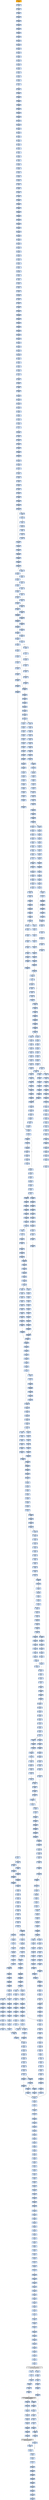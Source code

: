 strict digraph G {
	graph [bgcolor=transparent,
		name=G
	];
	node [color=lightsteelblue,
		fillcolor=lightsteelblue,
		shape=rectangle,
		style=filled
	];
	"0x00432178"	[color=lightgrey,
		fillcolor=orange,
		label="0x00432178
pusha"];
	"0x00432179"	[label="0x00432179
call"];
	"0x00432178" -> "0x00432179"	[color="#000000"];
	"0x0043217e"	[label="0x0043217e
popl"];
	"0x00432179" -> "0x0043217e"	[color="#000000"];
	"0x0043217f"	[label="0x0043217f
addl"];
	"0x0043217e" -> "0x0043217f"	[color="#000000"];
	"0x00432184"	[label="0x00432184
movl"];
	"0x0043217f" -> "0x00432184"	[color="#000000"];
	"0x00432186"	[label="0x00432186
addl"];
	"0x00432184" -> "0x00432186"	[color="#000000"];
	"0x00432188"	[label="0x00432188
subl"];
	"0x00432186" -> "0x00432188"	[color="#000000"];
	"0x0043218a"	[label="0x0043218a
movl"];
	"0x00432188" -> "0x0043218a"	[color="#000000"];
	"0x0043218c"	[label="0x0043218c
lodsw"];
	"0x0043218a" -> "0x0043218c"	[color="#000000"];
	"0x0043218e"	[label="0x0043218e
shll"];
	"0x0043218c" -> "0x0043218e"	[color="#000000"];
	"0x00432191"	[label="0x00432191
movl"];
	"0x0043218e" -> "0x00432191"	[color="#000000"];
	"0x00432193"	[label="0x00432193
pushl"];
	"0x00432191" -> "0x00432193"	[color="#000000"];
	"0x00432194"	[label="0x00432194
lodsl"];
	"0x00432193" -> "0x00432194"	[color="#000000"];
	"0x00432195"	[label="0x00432195
subl"];
	"0x00432194" -> "0x00432195"	[color="#000000"];
	"0x00432197"	[label="0x00432197
addl"];
	"0x00432195" -> "0x00432197"	[color="#000000"];
	"0x00432199"	[label="0x00432199
movl"];
	"0x00432197" -> "0x00432199"	[color="#000000"];
	"0x0043219b"	[label="0x0043219b
pushl"];
	"0x00432199" -> "0x0043219b"	[color="#000000"];
	"0x0043219c"	[label="0x0043219c
pushl"];
	"0x0043219b" -> "0x0043219c"	[color="#000000"];
	"0x0043219d"	[label="0x0043219d
decl"];
	"0x0043219c" -> "0x0043219d"	[color="#000000"];
	"0x0043219e"	[label="0x0043219e
movb"];
	"0x0043219d" -> "0x0043219e"	[color="#000000"];
	"0x004321a2"	[label="0x004321a2
movb"];
	"0x0043219e" -> "0x004321a2"	[color="#000000"];
	"0x004321a5"	[label="0x004321a5
jne"];
	"0x004321a2" -> "0x004321a5"	[color="#000000"];
	"0x004321a7"	[label="0x004321a7
subl"];
	"0x004321a5" -> "0x004321a7"	[color="#000000",
		label=F];
	"0x004321a9"	[label="0x004321a9
lodsb"];
	"0x004321a7" -> "0x004321a9"	[color="#000000"];
	"0x004321aa"	[label="0x004321aa
movl"];
	"0x004321a9" -> "0x004321aa"	[color="#000000"];
	"0x004321ac"	[label="0x004321ac
andb"];
	"0x004321aa" -> "0x004321ac"	[color="#000000"];
	"0x004321af"	[label="0x004321af
andb"];
	"0x004321ac" -> "0x004321af"	[color="#000000"];
	"0x004321b1"	[label="0x004321b1
shll"];
	"0x004321af" -> "0x004321b1"	[color="#000000"];
	"0x004321b4"	[label="0x004321b4
movb"];
	"0x004321b1" -> "0x004321b4"	[color="#000000"];
	"0x004321b6"	[label="0x004321b6
lodsb"];
	"0x004321b4" -> "0x004321b6"	[color="#000000"];
	"0x004321b7"	[label="0x004321b7
orl"];
	"0x004321b6" -> "0x004321b7"	[color="#000000"];
	"0x004321b9"	[label="0x004321b9
pushl"];
	"0x004321b7" -> "0x004321b9"	[color="#000000"];
	"0x004321ba"	[label="0x004321ba
addb"];
	"0x004321b9" -> "0x004321ba"	[color="#000000"];
	"0x004321bc"	[label="0x004321bc
movl"];
	"0x004321ba" -> "0x004321bc"	[color="#000000"];
	"0x004321c1"	[label="0x004321c1
shll"];
	"0x004321bc" -> "0x004321c1"	[color="#000000"];
	"0x004321c3"	[label="0x004321c3
popl"];
	"0x004321c1" -> "0x004321c3"	[color="#000000"];
	"0x004321c4"	[label="0x004321c4
popl"];
	"0x004321c3" -> "0x004321c4"	[color="#000000"];
	"0x004321c5"	[label="0x004321c5
movl"];
	"0x004321c4" -> "0x004321c5"	[color="#000000"];
	"0x004321c7"	[label="0x004321c7
leal"];
	"0x004321c5" -> "0x004321c7"	[color="#000000"];
	"0x004321ce"	[label="0x004321ce
pushl"];
	"0x004321c7" -> "0x004321ce"	[color="#000000"];
	"0x004321cf"	[label="0x004321cf
subl"];
	"0x004321ce" -> "0x004321cf"	[color="#000000"];
	"0x004321d1"	[label="0x004321d1
pushl"];
	"0x004321cf" -> "0x004321d1"	[color="#000000"];
	"0x004321d2"	[label="0x004321d2
pushl"];
	"0x004321d1" -> "0x004321d2"	[color="#000000"];
	"0x004321d3"	[label="0x004321d3
movl"];
	"0x004321d2" -> "0x004321d3"	[color="#000000"];
	"0x004321d5"	[label="0x004321d5
pushl"];
	"0x004321d3" -> "0x004321d5"	[color="#000000"];
	"0x004321d6"	[label="0x004321d6
movw"];
	"0x004321d5" -> "0x004321d6"	[color="#000000"];
	"0x004321d9"	[label="0x004321d9
shll"];
	"0x004321d6" -> "0x004321d9"	[color="#000000"];
	"0x004321dc"	[label="0x004321dc
pushl"];
	"0x004321d9" -> "0x004321dc"	[color="#000000"];
	"0x004321dd"	[label="0x004321dd
pushl"];
	"0x004321dc" -> "0x004321dd"	[color="#000000"];
	"0x004321de"	[label="0x004321de
addl"];
	"0x004321dd" -> "0x004321de"	[color="#000000"];
	"0x004321e1"	[label="0x004321e1
pushl"];
	"0x004321de" -> "0x004321e1"	[color="#000000"];
	"0x004321e2"	[label="0x004321e2
pushl"];
	"0x004321e1" -> "0x004321e2"	[color="#000000"];
	"0x004321e3"	[label="0x004321e3
addl"];
	"0x004321e2" -> "0x004321e3"	[color="#000000"];
	"0x004321e6"	[label="0x004321e6
pushl"];
	"0x004321e3" -> "0x004321e6"	[color="#000000"];
	"0x004321e7"	[label="0x004321e7
pushl"];
	"0x004321e6" -> "0x004321e7"	[color="#000000"];
	"0x004321e8"	[label="0x004321e8
call"];
	"0x004321e7" -> "0x004321e8"	[color="#000000"];
	"0x0043224b"	[label="0x0043224b
pushl"];
	"0x004321e8" -> "0x0043224b"	[color="#000000"];
	"0x0043224c"	[label="0x0043224c
pushl"];
	"0x0043224b" -> "0x0043224c"	[color="#000000"];
	"0x0043224d"	[label="0x0043224d
pushl"];
	"0x0043224c" -> "0x0043224d"	[color="#000000"];
	"0x0043224e"	[label="0x0043224e
pushl"];
	"0x0043224d" -> "0x0043224e"	[color="#000000"];
	"0x0043224f"	[label="0x0043224f
subl"];
	"0x0043224e" -> "0x0043224f"	[color="#000000"];
	"0x00432252"	[label="0x00432252
movl"];
	"0x0043224f" -> "0x00432252"	[color="#000000"];
	"0x00432259"	[label="0x00432259
movl"];
	"0x00432252" -> "0x00432259"	[color="#000000"];
	"0x00432261"	[label="0x00432261
movb"];
	"0x00432259" -> "0x00432261"	[color="#000000"];
	"0x00432266"	[label="0x00432266
movl"];
	"0x00432261" -> "0x00432266"	[color="#000000"];
	"0x0043226d"	[label="0x0043226d
leal"];
	"0x00432266" -> "0x0043226d"	[color="#000000"];
	"0x00432270"	[label="0x00432270
movl"];
	"0x0043226d" -> "0x00432270"	[color="#000000"];
	"0x00432274"	[label="0x00432274
movl"];
	"0x00432270" -> "0x00432274"	[color="#000000"];
	"0x00432279"	[label="0x00432279
movzbl"];
	"0x00432274" -> "0x00432279"	[color="#000000"];
	"0x0043227d"	[label="0x0043227d
movl"];
	"0x00432279" -> "0x0043227d"	[color="#000000"];
	"0x0043227f"	[label="0x0043227f
shll"];
	"0x0043227d" -> "0x0043227f"	[color="#000000"];
	"0x00432281"	[label="0x00432281
movl"];
	"0x0043227f" -> "0x00432281"	[color="#000000"];
	"0x00432283"	[label="0x00432283
decl"];
	"0x00432281" -> "0x00432283"	[color="#000000"];
	"0x00432284"	[label="0x00432284
movl"];
	"0x00432283" -> "0x00432284"	[color="#000000"];
	"0x00432288"	[label="0x00432288
movzbl"];
	"0x00432284" -> "0x00432288"	[color="#000000"];
	"0x0043228c"	[label="0x0043228c
shll"];
	"0x00432288" -> "0x0043228c"	[color="#000000"];
	"0x0043228e"	[label="0x0043228e
decl"];
	"0x0043228c" -> "0x0043228e"	[color="#000000"];
	"0x0043228f"	[label="0x0043228f
movl"];
	"0x0043228e" -> "0x0043228f"	[color="#000000"];
	"0x00432293"	[label="0x00432293
movl"];
	"0x0043228f" -> "0x00432293"	[color="#000000"];
	"0x0043229a"	[label="0x0043229a
movzbl"];
	"0x00432293" -> "0x0043229a"	[color="#000000"];
	"0x0043229d"	[label="0x0043229d
movl"];
	"0x0043229a" -> "0x0043229d"	[color="#000000"];
	"0x004322a4"	[label="0x004322a4
movl"];
	"0x0043229d" -> "0x004322a4"	[color="#000000"];
	"0x004322ac"	[label="0x004322ac
movl"];
	"0x004322a4" -> "0x004322ac"	[color="#000000"];
	"0x004322b2"	[label="0x004322b2
movl"];
	"0x004322ac" -> "0x004322b2"	[color="#000000"];
	"0x004322b7"	[label="0x004322b7
movl"];
	"0x004322b2" -> "0x004322b7"	[color="#000000"];
	"0x004322bb"	[label="0x004322bb
movl"];
	"0x004322b7" -> "0x004322bb"	[color="#000000"];
	"0x004322c3"	[label="0x004322c3
movl"];
	"0x004322bb" -> "0x004322c3"	[color="#000000"];
	"0x004322cb"	[label="0x004322cb
movl"];
	"0x004322c3" -> "0x004322cb"	[color="#000000"];
	"0x004322d3"	[label="0x004322d3
movl"];
	"0x004322cb" -> "0x004322d3"	[color="#000000"];
	"0x004322db"	[label="0x004322db
movzbl"];
	"0x004322d3" -> "0x004322db"	[color="#000000"];
	"0x004322df"	[label="0x004322df
addl"];
	"0x004322db" -> "0x004322df"	[color="#000000"];
	"0x004322e1"	[label="0x004322e1
shll"];
	"0x004322df" -> "0x004322e1"	[color="#000000"];
	"0x004322e3"	[label="0x004322e3
leal"];
	"0x004322e1" -> "0x004322e3"	[color="#000000"];
	"0x004322e9"	[label="0x004322e9
cmpl"];
	"0x004322e3" -> "0x004322e9"	[color="#000000"];
	"0x004322ed"	[label="0x004322ed
jae"];
	"0x004322e9" -> "0x004322ed"	[color="#000000"];
	"0x004322ef"	[label="0x004322ef
movl"];
	"0x004322ed" -> "0x004322ef"	[color="#000000",
		label=F];
	"0x004322f3"	[label="0x004322f3
movw"];
	"0x004322ef" -> "0x004322f3"	[color="#000000"];
	"0x004322f8"	[label="0x004322f8
addl"];
	"0x004322f3" -> "0x004322f8"	[color="#000000"];
	"0x004322fb"	[label="0x004322fb
loop"];
	"0x004322f8" -> "0x004322fb"	[color="#000000"];
	"0x004322fd"	[label="0x004322fd
movl"];
	"0x004322fb" -> "0x004322fd"	[color="#000000",
		label=F];
	"0x00432304"	[label="0x00432304
xorl"];
	"0x004322fd" -> "0x00432304"	[color="#000000"];
	"0x00432306"	[label="0x00432306
movl"];
	"0x00432304" -> "0x00432306"	[color="#000000"];
	"0x0043230e"	[label="0x0043230e
movl"];
	"0x00432306" -> "0x0043230e"	[color="#000000"];
	"0x00432310"	[label="0x00432310
addl"];
	"0x0043230e" -> "0x00432310"	[color="#000000"];
	"0x00432317"	[label="0x00432317
movl"];
	"0x00432310" -> "0x00432317"	[color="#000000"];
	"0x0043231b"	[label="0x0043231b
xorl"];
	"0x00432317" -> "0x0043231b"	[color="#000000"];
	"0x0043231d"	[label="0x0043231d
cmpl"];
	"0x0043231b" -> "0x0043231d"	[color="#000000"];
	"0x00432321"	[label="0x00432321
je"];
	"0x0043231d" -> "0x00432321"	[color="#000000"];
	"0x00432327"	[label="0x00432327
movzbl"];
	"0x00432321" -> "0x00432327"	[color="#000000",
		label=F];
	"0x0043232a"	[label="0x0043232a
shll"];
	"0x00432327" -> "0x0043232a"	[color="#000000"];
	"0x0043232d"	[label="0x0043232d
incl"];
	"0x0043232a" -> "0x0043232d"	[color="#000000"];
	"0x0043232e"	[label="0x0043232e
incl"];
	"0x0043232d" -> "0x0043232e"	[color="#000000"];
	"0x0043232f"	[label="0x0043232f
orl"];
	"0x0043232e" -> "0x0043232f"	[color="#000000"];
	"0x00432331"	[label="0x00432331
cmpl"];
	"0x0043232f" -> "0x00432331"	[color="#000000"];
	"0x00432334"	[label="0x00432334
jle"];
	"0x00432331" -> "0x00432334"	[color="#000000"];
	"0x00432336"	[label="0x00432336
movl"];
	"0x00432334" -> "0x00432336"	[color="#000000",
		label=F];
	"0x0043233d"	[label="0x0043233d
cmpl"];
	"0x00432336" -> "0x0043233d"	[color="#000000"];
	"0x00432341"	[label="0x00432341
jae"];
	"0x0043233d" -> "0x00432341"	[color="#000000"];
	"0x00432347"	[label="0x00432347
movl"];
	"0x00432341" -> "0x00432347"	[color="#000000",
		label=F];
	"0x0043234b"	[label="0x0043234b
andl"];
	"0x00432347" -> "0x0043234b"	[color="#000000"];
	"0x0043234f"	[label="0x0043234f
movl"];
	"0x0043234b" -> "0x0043234f"	[color="#000000"];
	"0x00432353"	[label="0x00432353
movl"];
	"0x0043234f" -> "0x00432353"	[color="#000000"];
	"0x00432357"	[label="0x00432357
shll"];
	"0x00432353" -> "0x00432357"	[color="#000000"];
	"0x0043235a"	[label="0x0043235a
movl"];
	"0x00432357" -> "0x0043235a"	[color="#000000"];
	"0x0043235e"	[label="0x0043235e
addl"];
	"0x0043235a" -> "0x0043235e"	[color="#000000"];
	"0x00432360"	[label="0x00432360
cmpl"];
	"0x0043235e" -> "0x00432360"	[color="#000000"];
	"0x00432368"	[label="0x00432368
leal"];
	"0x00432360" -> "0x00432368"	[color="#000000"];
	"0x0043236b"	[label="0x0043236b
ja"];
	"0x00432368" -> "0x0043236b"	[color="#000000"];
	"0x00432385"	[label="0x00432385
movl"];
	"0x0043236b" -> "0x00432385"	[color="#000000",
		label=T];
	"0x0043236d"	[label="0x0043236d
cmpl"];
	"0x0043236b" -> "0x0043236d"	[color="#000000",
		label=F];
	"0x00432389"	[label="0x00432389
movw"];
	"0x00432385" -> "0x00432389"	[color="#000000"];
	"0x0043238d"	[label="0x0043238d
shrl"];
	"0x00432389" -> "0x0043238d"	[color="#000000"];
	"0x00432390"	[label="0x00432390
movzwl"];
	"0x0043238d" -> "0x00432390"	[color="#000000"];
	"0x00432393"	[label="0x00432393
imull"];
	"0x00432390" -> "0x00432393"	[color="#000000"];
	"0x00432396"	[label="0x00432396
cmpl"];
	"0x00432393" -> "0x00432396"	[color="#000000"];
	"0x00432398"	[label="0x00432398
jae"];
	"0x00432396" -> "0x00432398"	[color="#000000"];
	"0x0043239e"	[label="0x0043239e
movl"];
	"0x00432398" -> "0x0043239e"	[color="#000000",
		label=F];
	"0x0043257b"	[label="0x0043257b
movl"];
	"0x00432398" -> "0x0043257b"	[color="#000000",
		label=T];
	"0x004323a2"	[label="0x004323a2
movl"];
	"0x0043239e" -> "0x004323a2"	[color="#000000"];
	"0x004323a7"	[label="0x004323a7
subl"];
	"0x004323a2" -> "0x004323a7"	[color="#000000"];
	"0x004323a9"	[label="0x004323a9
movb"];
	"0x004323a7" -> "0x004323a9"	[color="#000000"];
	"0x004323ad"	[label="0x004323ad
sarl"];
	"0x004323a9" -> "0x004323ad"	[color="#000000"];
	"0x004323b0"	[label="0x004323b0
movl"];
	"0x004323ad" -> "0x004323b0"	[color="#000000"];
	"0x004323b5"	[label="0x004323b5
leal"];
	"0x004323b0" -> "0x004323b5"	[color="#000000"];
	"0x004323b8"	[label="0x004323b8
movzbl"];
	"0x004323b5" -> "0x004323b8"	[color="#000000"];
	"0x004323bd"	[label="0x004323bd
movw"];
	"0x004323b8" -> "0x004323bd"	[color="#000000"];
	"0x004323c1"	[label="0x004323c1
movl"];
	"0x004323bd" -> "0x004323c1"	[color="#000000"];
	"0x004323c5"	[label="0x004323c5
andl"];
	"0x004323c1" -> "0x004323c5"	[color="#000000"];
	"0x004323c9"	[label="0x004323c9
movl"];
	"0x004323c5" -> "0x004323c9"	[color="#000000"];
	"0x004323cd"	[label="0x004323cd
shll"];
	"0x004323c9" -> "0x004323cd"	[color="#000000"];
	"0x004323cf"	[label="0x004323cf
movl"];
	"0x004323cd" -> "0x004323cf"	[color="#000000"];
	"0x004323d4"	[label="0x004323d4
subl"];
	"0x004323cf" -> "0x004323d4"	[color="#000000"];
	"0x004323d8"	[label="0x004323d8
sarl"];
	"0x004323d4" -> "0x004323d8"	[color="#000000"];
	"0x004323da"	[label="0x004323da
addl"];
	"0x004323d8" -> "0x004323da"	[color="#000000"];
	"0x004323dc"	[label="0x004323dc
imull"];
	"0x004323da" -> "0x004323dc"	[color="#000000"];
	"0x004323e2"	[label="0x004323e2
cmpl"];
	"0x004323dc" -> "0x004323e2"	[color="#000000"];
	"0x004323e7"	[label="0x004323e7
leal"];
	"0x004323e2" -> "0x004323e7"	[color="#000000"];
	"0x004323ee"	[label="0x004323ee
movl"];
	"0x004323e7" -> "0x004323ee"	[color="#000000"];
	"0x004323f2"	[label="0x004323f2
jle"];
	"0x004323ee" -> "0x004323f2"	[color="#000000"];
	"0x004324c2"	[label="0x004324c2
leal"];
	"0x004323f2" -> "0x004324c2"	[color="#000000",
		label=T];
	"0x004323f8"	[label="0x004323f8
movl"];
	"0x004323f2" -> "0x004323f8"	[color="#000000",
		label=F];
	"0x004324c5"	[label="0x004324c5
movl"];
	"0x004324c2" -> "0x004324c5"	[color="#000000"];
	"0x004324c9"	[label="0x004324c9
addl"];
	"0x004324c5" -> "0x004324c9"	[color="#000000"];
	"0x004324cb"	[label="0x004324cb
cmpl"];
	"0x004324c9" -> "0x004324cb"	[color="#000000"];
	"0x004324d3"	[label="0x004324d3
ja"];
	"0x004324cb" -> "0x004324d3"	[color="#000000"];
	"0x004324ed"	[label="0x004324ed
movl"];
	"0x004324d3" -> "0x004324ed"	[color="#000000",
		label=T];
	"0x004324d5"	[label="0x004324d5
cmpl"];
	"0x004324d3" -> "0x004324d5"	[color="#000000",
		label=F];
	"0x004324f1"	[label="0x004324f1
movw"];
	"0x004324ed" -> "0x004324f1"	[color="#000000"];
	"0x004324f5"	[label="0x004324f5
shrl"];
	"0x004324f1" -> "0x004324f5"	[color="#000000"];
	"0x004324f8"	[label="0x004324f8
movzwl"];
	"0x004324f5" -> "0x004324f8"	[color="#000000"];
	"0x004324fb"	[label="0x004324fb
imull"];
	"0x004324f8" -> "0x004324fb"	[color="#000000"];
	"0x004324fe"	[label="0x004324fe
cmpl"];
	"0x004324fb" -> "0x004324fe"	[color="#000000"];
	"0x00432500"	[label="0x00432500
jae"];
	"0x004324fe" -> "0x00432500"	[color="#000000"];
	"0x00432502"	[label="0x00432502
movl"];
	"0x00432500" -> "0x00432502"	[color="#000000",
		label=F];
	"0x0043251b"	[label="0x0043251b
subl"];
	"0x00432500" -> "0x0043251b"	[color="#000000",
		label=T];
	"0x00432506"	[label="0x00432506
movl"];
	"0x00432502" -> "0x00432506"	[color="#000000"];
	"0x0043250b"	[label="0x0043250b
subl"];
	"0x00432506" -> "0x0043250b"	[color="#000000"];
	"0x0043250d"	[label="0x0043250d
movl"];
	"0x0043250b" -> "0x0043250d"	[color="#000000"];
	"0x0043250f"	[label="0x0043250f
sarl"];
	"0x0043250d" -> "0x0043250f"	[color="#000000"];
	"0x00432512"	[label="0x00432512
leal"];
	"0x0043250f" -> "0x00432512"	[color="#000000"];
	"0x00432515"	[label="0x00432515
movw"];
	"0x00432512" -> "0x00432515"	[color="#000000"];
	"0x00432519"	[label="0x00432519
jmp"];
	"0x00432515" -> "0x00432519"	[color="#000000"];
	"0x004324ba"	[label="0x004324ba
cmpl"];
	"0x00432519" -> "0x004324ba"	[color="#000000"];
	"0x004324c0"	[label="0x004324c0
jg"];
	"0x004324ba" -> "0x004324c0"	[color="#000000"];
	"0x00432533"	[label="0x00432533
movl"];
	"0x004324c0" -> "0x00432533"	[color="#000000",
		label=T];
	"0x0043251f"	[label="0x0043251f
subl"];
	"0x0043251b" -> "0x0043251f"	[color="#000000"];
	"0x00432521"	[label="0x00432521
movl"];
	"0x0043251f" -> "0x00432521"	[color="#000000"];
	"0x00432523"	[label="0x00432523
leal"];
	"0x00432521" -> "0x00432523"	[color="#000000"];
	"0x00432526"	[label="0x00432526
shrw"];
	"0x00432523" -> "0x00432526"	[color="#000000"];
	"0x0043252a"	[label="0x0043252a
subw"];
	"0x00432526" -> "0x0043252a"	[color="#000000"];
	"0x0043252d"	[label="0x0043252d
movw"];
	"0x0043252a" -> "0x0043252d"	[color="#000000"];
	"0x00432531"	[label="0x00432531
jmp"];
	"0x0043252d" -> "0x00432531"	[color="#000000"];
	"0x00432531" -> "0x004324ba"	[color="#000000"];
	"0x00432537"	[label="0x00432537
movl"];
	"0x00432533" -> "0x00432537"	[color="#000000"];
	"0x00432539"	[label="0x00432539
movl"];
	"0x00432537" -> "0x00432539"	[color="#000000"];
	"0x00432540"	[label="0x00432540
movb"];
	"0x00432539" -> "0x00432540"	[color="#000000"];
	"0x00432544"	[label="0x00432544
movb"];
	"0x00432540" -> "0x00432544"	[color="#000000"];
	"0x00432547"	[label="0x00432547
incl"];
	"0x00432544" -> "0x00432547"	[color="#000000"];
	"0x00432548"	[label="0x00432548
cmpl"];
	"0x00432547" -> "0x00432548"	[color="#000000"];
	"0x0043254d"	[label="0x0043254d
movl"];
	"0x00432548" -> "0x0043254d"	[color="#000000"];
	"0x00432551"	[label="0x00432551
jg"];
	"0x0043254d" -> "0x00432551"	[color="#000000"];
	"0x00432553"	[label="0x00432553
movl"];
	"0x00432551" -> "0x00432553"	[color="#000000",
		label=F];
	"0x00432560"	[label="0x00432560
cmpl"];
	"0x00432551" -> "0x00432560"	[color="#000000",
		label=T];
	"0x0043255b"	[label="0x0043255b
jmp"];
	"0x00432553" -> "0x0043255b"	[color="#000000"];
	"0x00432c7c"	[label="0x00432c7c
movl"];
	"0x0043255b" -> "0x00432c7c"	[color="#000000"];
	"0x00432c83"	[label="0x00432c83
cmpl"];
	"0x00432c7c" -> "0x00432c83"	[color="#000000"];
	"0x00432c87"	[label="0x00432c87
jb"];
	"0x00432c83" -> "0x00432c87"	[color="#000000"];
	"0x00432c8d"	[label="0x00432c8d
cmpl"];
	"0x00432c87" -> "0x00432c8d"	[color="#000000",
		label=F];
	"0x00432371"	[label="0x00432371
je"];
	"0x0043236d" -> "0x00432371"	[color="#000000"];
	"0x00432377"	[label="0x00432377
shll"];
	"0x00432371" -> "0x00432377"	[color="#000000",
		label=F];
	"0x0043237c"	[label="0x0043237c
movzbl"];
	"0x00432377" -> "0x0043237c"	[color="#000000"];
	"0x0043237f"	[label="0x0043237f
shll"];
	"0x0043237c" -> "0x0043237f"	[color="#000000"];
	"0x00432382"	[label="0x00432382
incl"];
	"0x0043237f" -> "0x00432382"	[color="#000000"];
	"0x00432383"	[label="0x00432383
orl"];
	"0x00432382" -> "0x00432383"	[color="#000000"];
	"0x00432383" -> "0x00432385"	[color="#000000"];
	"0x004324d9"	[label="0x004324d9
je"];
	"0x004324d5" -> "0x004324d9"	[color="#000000"];
	"0x004324df"	[label="0x004324df
shll"];
	"0x004324d9" -> "0x004324df"	[color="#000000",
		label=F];
	"0x004324e4"	[label="0x004324e4
movzbl"];
	"0x004324df" -> "0x004324e4"	[color="#000000"];
	"0x004324e7"	[label="0x004324e7
shll"];
	"0x004324e4" -> "0x004324e7"	[color="#000000"];
	"0x004324ea"	[label="0x004324ea
incl"];
	"0x004324e7" -> "0x004324ea"	[color="#000000"];
	"0x004324eb"	[label="0x004324eb
orl"];
	"0x004324ea" -> "0x004324eb"	[color="#000000"];
	"0x004324eb" -> "0x004324ed"	[color="#000000"];
	"0x0043257f"	[label="0x0043257f
subl"];
	"0x0043257b" -> "0x0043257f"	[color="#000000"];
	"0x00432581"	[label="0x00432581
movl"];
	"0x0043257f" -> "0x00432581"	[color="#000000"];
	"0x00432585"	[label="0x00432585
subl"];
	"0x00432581" -> "0x00432585"	[color="#000000"];
	"0x00432587"	[label="0x00432587
movl"];
	"0x00432585" -> "0x00432587"	[color="#000000"];
	"0x00432589"	[label="0x00432589
shrw"];
	"0x00432587" -> "0x00432589"	[color="#000000"];
	"0x0043258d"	[label="0x0043258d
subw"];
	"0x00432589" -> "0x0043258d"	[color="#000000"];
	"0x00432590"	[label="0x00432590
cmpl"];
	"0x0043258d" -> "0x00432590"	[color="#000000"];
	"0x00432596"	[label="0x00432596
movw"];
	"0x00432590" -> "0x00432596"	[color="#000000"];
	"0x0043259a"	[label="0x0043259a
movl"];
	"0x00432596" -> "0x0043259a"	[color="#000000"];
	"0x0043259e"	[label="0x0043259e
leal"];
	"0x0043259a" -> "0x0043259e"	[color="#000000"];
	"0x004325a2"	[label="0x004325a2
movl"];
	"0x0043259e" -> "0x004325a2"	[color="#000000"];
	"0x004325a6"	[label="0x004325a6
ja"];
	"0x004325a2" -> "0x004325a6"	[color="#000000"];
	"0x004325be"	[label="0x004325be
movl"];
	"0x004325a6" -> "0x004325be"	[color="#000000",
		label=T];
	"0x004325a8"	[label="0x004325a8
cmpl"];
	"0x004325a6" -> "0x004325a8"	[color="#000000",
		label=F];
	"0x004325c2"	[label="0x004325c2
movl"];
	"0x004325be" -> "0x004325c2"	[color="#000000"];
	"0x004325c4"	[label="0x004325c4
shrl"];
	"0x004325c2" -> "0x004325c4"	[color="#000000"];
	"0x004325c7"	[label="0x004325c7
movw"];
	"0x004325c4" -> "0x004325c7"	[color="#000000"];
	"0x004325ce"	[label="0x004325ce
movzwl"];
	"0x004325c7" -> "0x004325ce"	[color="#000000"];
	"0x004325d1"	[label="0x004325d1
imull"];
	"0x004325ce" -> "0x004325d1"	[color="#000000"];
	"0x004325d4"	[label="0x004325d4
cmpl"];
	"0x004325d1" -> "0x004325d4"	[color="#000000"];
	"0x004325d6"	[label="0x004325d6
jae"];
	"0x004325d4" -> "0x004325d6"	[color="#000000"];
	"0x0043262a"	[label="0x0043262a
movl"];
	"0x004325d6" -> "0x0043262a"	[color="#000000",
		label=T];
	"0x004325d8"	[label="0x004325d8
movl"];
	"0x004325d6" -> "0x004325d8"	[color="#000000",
		label=F];
	"0x0043262c"	[label="0x0043262c
subl"];
	"0x0043262a" -> "0x0043262c"	[color="#000000"];
	"0x0043262e"	[label="0x0043262e
subl"];
	"0x0043262c" -> "0x0043262e"	[color="#000000"];
	"0x00432630"	[label="0x00432630
movl"];
	"0x0043262e" -> "0x00432630"	[color="#000000"];
	"0x00432632"	[label="0x00432632
shrw"];
	"0x00432630" -> "0x00432632"	[color="#000000"];
	"0x00432636"	[label="0x00432636
movl"];
	"0x00432632" -> "0x00432636"	[color="#000000"];
	"0x0043263a"	[label="0x0043263a
subw"];
	"0x00432636" -> "0x0043263a"	[color="#000000"];
	"0x0043263d"	[label="0x0043263d
cmpl"];
	"0x0043263a" -> "0x0043263d"	[color="#000000"];
	"0x00432643"	[label="0x00432643
movw"];
	"0x0043263d" -> "0x00432643"	[color="#000000"];
	"0x0043264a"	[label="0x0043264a
ja"];
	"0x00432643" -> "0x0043264a"	[color="#000000"];
	"0x0043264c"	[label="0x0043264c
cmpl"];
	"0x0043264a" -> "0x0043264c"	[color="#000000",
		label=F];
	"0x00432662"	[label="0x00432662
movl"];
	"0x0043264a" -> "0x00432662"	[color="#000000",
		label=T];
	"0x00432650"	[label="0x00432650
je"];
	"0x0043264c" -> "0x00432650"	[color="#000000"];
	"0x00432656"	[label="0x00432656
movzbl"];
	"0x00432650" -> "0x00432656"	[color="#000000",
		label=F];
	"0x00432659"	[label="0x00432659
shll"];
	"0x00432656" -> "0x00432659"	[color="#000000"];
	"0x0043265c"	[label="0x0043265c
shll"];
	"0x00432659" -> "0x0043265c"	[color="#000000"];
	"0x0043265f"	[label="0x0043265f
incl"];
	"0x0043265c" -> "0x0043265f"	[color="#000000"];
	"0x00432660"	[label="0x00432660
orl"];
	"0x0043265f" -> "0x00432660"	[color="#000000"];
	"0x00432660" -> "0x00432662"	[color="#000000"];
	"0x00432666"	[label="0x00432666
movl"];
	"0x00432662" -> "0x00432666"	[color="#000000"];
	"0x00432668"	[label="0x00432668
shrl"];
	"0x00432666" -> "0x00432668"	[color="#000000"];
	"0x0043266b"	[label="0x0043266b
movw"];
	"0x00432668" -> "0x0043266b"	[color="#000000"];
	"0x00432672"	[label="0x00432672
movzwl"];
	"0x0043266b" -> "0x00432672"	[color="#000000"];
	"0x00432675"	[label="0x00432675
imull"];
	"0x00432672" -> "0x00432675"	[color="#000000"];
	"0x00432678"	[label="0x00432678
cmpl"];
	"0x00432675" -> "0x00432678"	[color="#000000"];
	"0x0043267a"	[label="0x0043267a
jae"];
	"0x00432678" -> "0x0043267a"	[color="#000000"];
	"0x00432680"	[label="0x00432680
movl"];
	"0x0043267a" -> "0x00432680"	[color="#000000",
		label=F];
	"0x00432763"	[label="0x00432763
movl"];
	"0x0043267a" -> "0x00432763"	[color="#000000",
		label=T];
	"0x00432685"	[label="0x00432685
movl"];
	"0x00432680" -> "0x00432685"	[color="#000000"];
	"0x00432687"	[label="0x00432687
subl"];
	"0x00432685" -> "0x00432687"	[color="#000000"];
	"0x00432689"	[label="0x00432689
movl"];
	"0x00432687" -> "0x00432689"	[color="#000000"];
	"0x00432691"	[label="0x00432691
movl"];
	"0x00432689" -> "0x00432691"	[color="#000000"];
	"0x00432693"	[label="0x00432693
sarl"];
	"0x00432691" -> "0x00432693"	[color="#000000"];
	"0x00432696"	[label="0x00432696
leal"];
	"0x00432693" -> "0x00432696"	[color="#000000"];
	"0x00432699"	[label="0x00432699
movl"];
	"0x00432696" -> "0x00432699"	[color="#000000"];
	"0x0043269d"	[label="0x0043269d
movw"];
	"0x00432699" -> "0x0043269d"	[color="#000000"];
	"0x004326a4"	[label="0x004326a4
movl"];
	"0x0043269d" -> "0x004326a4"	[color="#000000"];
	"0x004326a8"	[label="0x004326a8
movl"];
	"0x004326a4" -> "0x004326a8"	[color="#000000"];
	"0x004326ac"	[label="0x004326ac
shll"];
	"0x004326a8" -> "0x004326ac"	[color="#000000"];
	"0x004326af"	[label="0x004326af
addl"];
	"0x004326ac" -> "0x004326af"	[color="#000000"];
	"0x004326b3"	[label="0x004326b3
cmpl"];
	"0x004326af" -> "0x004326b3"	[color="#000000"];
	"0x004326b9"	[label="0x004326b9
leal"];
	"0x004326b3" -> "0x004326b9"	[color="#000000"];
	"0x004326bc"	[label="0x004326bc
ja"];
	"0x004326b9" -> "0x004326bc"	[color="#000000"];
	"0x004326d4"	[label="0x004326d4
movw"];
	"0x004326bc" -> "0x004326d4"	[color="#000000",
		label=T];
	"0x004326be"	[label="0x004326be
cmpl"];
	"0x004326bc" -> "0x004326be"	[color="#000000",
		label=F];
	"0x004326db"	[label="0x004326db
movl"];
	"0x004326d4" -> "0x004326db"	[color="#000000"];
	"0x004326dd"	[label="0x004326dd
shrl"];
	"0x004326db" -> "0x004326dd"	[color="#000000"];
	"0x004326e0"	[label="0x004326e0
movzwl"];
	"0x004326dd" -> "0x004326e0"	[color="#000000"];
	"0x004326e3"	[label="0x004326e3
imull"];
	"0x004326e0" -> "0x004326e3"	[color="#000000"];
	"0x004326e6"	[label="0x004326e6
cmpl"];
	"0x004326e3" -> "0x004326e6"	[color="#000000"];
	"0x004326e8"	[label="0x004326e8
jae"];
	"0x004326e6" -> "0x004326e8"	[color="#000000"];
	"0x004326ea"	[label="0x004326ea
subl"];
	"0x004326e8" -> "0x004326ea"	[color="#000000",
		label=F];
	"0x0043274a"	[label="0x0043274a
subl"];
	"0x004326e8" -> "0x0043274a"	[color="#000000",
		label=T];
	"0x004326ee"	[label="0x004326ee
sarl"];
	"0x004326ea" -> "0x004326ee"	[color="#000000"];
	"0x004326f3"	[label="0x004326f3
movl"];
	"0x004326ee" -> "0x004326f3"	[color="#000000"];
	"0x004326f7"	[label="0x004326f7
movl"];
	"0x004326f3" -> "0x004326f7"	[color="#000000"];
	"0x004326fb"	[label="0x004326fb
cmpl"];
	"0x004326f7" -> "0x004326fb"	[color="#000000"];
	"0x00432700"	[label="0x00432700
leal"];
	"0x004326fb" -> "0x00432700"	[color="#000000"];
	"0x00432703"	[label="0x00432703
movw"];
	"0x00432700" -> "0x00432703"	[color="#000000"];
	"0x0043270a"	[label="0x0043270a
je"];
	"0x00432703" -> "0x0043270a"	[color="#000000"];
	"0x00432710"	[label="0x00432710
xorl"];
	"0x0043270a" -> "0x00432710"	[color="#000000",
		label=F];
	"0x00432712"	[label="0x00432712
cmpl"];
	"0x00432710" -> "0x00432712"	[color="#000000"];
	"0x00432717"	[label="0x00432717
movl"];
	"0x00432712" -> "0x00432717"	[color="#000000"];
	"0x0043271e"	[label="0x0043271e
movl"];
	"0x00432717" -> "0x0043271e"	[color="#000000"];
	"0x00432722"	[label="0x00432722
setg"];
	"0x0043271e" -> "0x00432722"	[color="#000000"];
	"0x00432725"	[label="0x00432725
leal"];
	"0x00432722" -> "0x00432725"	[color="#000000"];
	"0x00432729"	[label="0x00432729
movl"];
	"0x00432725" -> "0x00432729"	[color="#000000"];
	"0x0043272d"	[label="0x0043272d
movl"];
	"0x00432729" -> "0x0043272d"	[color="#000000"];
	"0x00432731"	[label="0x00432731
subl"];
	"0x0043272d" -> "0x00432731"	[color="#000000"];
	"0x00432735"	[label="0x00432735
movb"];
	"0x00432731" -> "0x00432735"	[color="#000000"];
	"0x00432738"	[label="0x00432738
movb"];
	"0x00432735" -> "0x00432738"	[color="#000000"];
	"0x0043273c"	[label="0x0043273c
movb"];
	"0x00432738" -> "0x0043273c"	[color="#000000"];
	"0x00432740"	[label="0x00432740
incl"];
	"0x0043273c" -> "0x00432740"	[color="#000000"];
	"0x00432741"	[label="0x00432741
movl"];
	"0x00432740" -> "0x00432741"	[color="#000000"];
	"0x00432745"	[label="0x00432745
jmp"];
	"0x00432741" -> "0x00432745"	[color="#000000"];
	"0x00432745" -> "0x00432c7c"	[color="#000000"];
	"0x004323fc"	[label="0x004323fc
subl"];
	"0x004323f8" -> "0x004323fc"	[color="#000000"];
	"0x00432400"	[label="0x00432400
movl"];
	"0x004323fc" -> "0x00432400"	[color="#000000"];
	"0x00432407"	[label="0x00432407
movzbl"];
	"0x00432400" -> "0x00432407"	[color="#000000"];
	"0x0043240b"	[label="0x0043240b
movl"];
	"0x00432407" -> "0x0043240b"	[color="#000000"];
	"0x0043240f"	[label="0x0043240f
shll"];
	"0x0043240b" -> "0x0043240f"	[color="#000000"];
	"0x00432413"	[label="0x00432413
movl"];
	"0x0043240f" -> "0x00432413"	[color="#000000"];
	"0x00432417"	[label="0x00432417
leal"];
	"0x00432413" -> "0x00432417"	[color="#000000"];
	"0x0043241a"	[label="0x0043241a
movl"];
	"0x00432417" -> "0x0043241a"	[color="#000000"];
	"0x0043241e"	[label="0x0043241e
andl"];
	"0x0043241a" -> "0x0043241e"	[color="#000000"];
	"0x00432424"	[label="0x00432424
cmpl"];
	"0x0043241e" -> "0x00432424"	[color="#000000"];
	"0x0043242c"	[label="0x0043242c
leal"];
	"0x00432424" -> "0x0043242c"	[color="#000000"];
	"0x00432430"	[label="0x00432430
movl"];
	"0x0043242c" -> "0x00432430"	[color="#000000"];
	"0x00432434"	[label="0x00432434
leal"];
	"0x00432430" -> "0x00432434"	[color="#000000"];
	"0x00432437"	[label="0x00432437
ja"];
	"0x00432434" -> "0x00432437"	[color="#000000"];
	"0x00432451"	[label="0x00432451
movl"];
	"0x00432437" -> "0x00432451"	[color="#000000",
		label=T];
	"0x00432439"	[label="0x00432439
cmpl"];
	"0x00432437" -> "0x00432439"	[color="#000000",
		label=F];
	"0x00432455"	[label="0x00432455
movw"];
	"0x00432451" -> "0x00432455"	[color="#000000"];
	"0x0043245c"	[label="0x0043245c
shrl"];
	"0x00432455" -> "0x0043245c"	[color="#000000"];
	"0x0043245f"	[label="0x0043245f
movzwl"];
	"0x0043245c" -> "0x0043245f"	[color="#000000"];
	"0x00432462"	[label="0x00432462
imull"];
	"0x0043245f" -> "0x00432462"	[color="#000000"];
	"0x00432465"	[label="0x00432465
cmpl"];
	"0x00432462" -> "0x00432465"	[color="#000000"];
	"0x00432467"	[label="0x00432467
jae"];
	"0x00432465" -> "0x00432467"	[color="#000000"];
	"0x0043248c"	[label="0x0043248c
subl"];
	"0x00432467" -> "0x0043248c"	[color="#000000",
		label=T];
	"0x00432469"	[label="0x00432469
movl"];
	"0x00432467" -> "0x00432469"	[color="#000000",
		label=F];
	"0x00432490"	[label="0x00432490
subl"];
	"0x0043248c" -> "0x00432490"	[color="#000000"];
	"0x00432492"	[label="0x00432492
movl"];
	"0x00432490" -> "0x00432492"	[color="#000000"];
	"0x00432494"	[label="0x00432494
leal"];
	"0x00432492" -> "0x00432494"	[color="#000000"];
	"0x00432497"	[label="0x00432497
shrw"];
	"0x00432494" -> "0x00432497"	[color="#000000"];
	"0x0043249b"	[label="0x0043249b
subw"];
	"0x00432497" -> "0x0043249b"	[color="#000000"];
	"0x0043249e"	[label="0x0043249e
cmpl"];
	"0x0043249b" -> "0x0043249e"	[color="#000000"];
	"0x004324a3"	[label="0x004324a3
movw"];
	"0x0043249e" -> "0x004324a3"	[color="#000000"];
	"0x004324aa"	[label="0x004324aa
je"];
	"0x004324a3" -> "0x004324aa"	[color="#000000"];
	"0x004324aa" -> "0x004324ba"	[color="#000000",
		label=T];
	"0x004324ac"	[label="0x004324ac
cmpl"];
	"0x004324aa" -> "0x004324ac"	[color="#000000",
		label=F];
	"0x00432565"	[label="0x00432565
jg"];
	"0x00432560" -> "0x00432565"	[color="#000000"];
	"0x00432567"	[label="0x00432567
subl"];
	"0x00432565" -> "0x00432567"	[color="#000000",
		label=F];
	"0x00432571"	[label="0x00432571
subl"];
	"0x00432565" -> "0x00432571"	[color="#000000",
		label=T];
	"0x0043256c"	[label="0x0043256c
jmp"];
	"0x00432567" -> "0x0043256c"	[color="#000000"];
	"0x0043256c" -> "0x00432c7c"	[color="#000000"];
	"0x004325da"	[label="0x004325da
movl"];
	"0x004325d8" -> "0x004325da"	[color="#000000"];
	"0x004325df"	[label="0x004325df
subl"];
	"0x004325da" -> "0x004325df"	[color="#000000"];
	"0x004325e1"	[label="0x004325e1
movl"];
	"0x004325df" -> "0x004325e1"	[color="#000000"];
	"0x004325e5"	[label="0x004325e5
sarl"];
	"0x004325e1" -> "0x004325e5"	[color="#000000"];
	"0x004325e8"	[label="0x004325e8
movl"];
	"0x004325e5" -> "0x004325e8"	[color="#000000"];
	"0x004325ec"	[label="0x004325ec
leal"];
	"0x004325e8" -> "0x004325ec"	[color="#000000"];
	"0x004325ef"	[label="0x004325ef
movl"];
	"0x004325ec" -> "0x004325ef"	[color="#000000"];
	"0x004325f3"	[label="0x004325f3
movl"];
	"0x004325ef" -> "0x004325f3"	[color="#000000"];
	"0x004325f7"	[label="0x004325f7
movl"];
	"0x004325f3" -> "0x004325f7"	[color="#000000"];
	"0x004325fb"	[label="0x004325fb
movw"];
	"0x004325f7" -> "0x004325fb"	[color="#000000"];
	"0x00432602"	[label="0x00432602
movl"];
	"0x004325fb" -> "0x00432602"	[color="#000000"];
	"0x00432606"	[label="0x00432606
movl"];
	"0x00432602" -> "0x00432606"	[color="#000000"];
	"0x0043260a"	[label="0x0043260a
movl"];
	"0x00432606" -> "0x0043260a"	[color="#000000"];
	"0x0043260e"	[label="0x0043260e
xorl"];
	"0x0043260a" -> "0x0043260e"	[color="#000000"];
	"0x00432610"	[label="0x00432610
cmpl"];
	"0x0043260e" -> "0x00432610"	[color="#000000"];
	"0x00432615"	[label="0x00432615
setg"];
	"0x00432610" -> "0x00432615"	[color="#000000"];
	"0x00432618"	[label="0x00432618
addl"];
	"0x00432615" -> "0x00432618"	[color="#000000"];
	"0x0043261e"	[label="0x0043261e
leal"];
	"0x00432618" -> "0x0043261e"	[color="#000000"];
	"0x00432621"	[label="0x00432621
movl"];
	"0x0043261e" -> "0x00432621"	[color="#000000"];
	"0x00432625"	[label="0x00432625
jmp"];
	"0x00432621" -> "0x00432625"	[color="#000000"];
	"0x0043289e"	[label="0x0043289e
cmpl"];
	"0x00432625" -> "0x0043289e"	[color="#000000"];
	"0x004328a4"	[label="0x004328a4
ja"];
	"0x0043289e" -> "0x004328a4"	[color="#000000"];
	"0x004328bc"	[label="0x004328bc
movw"];
	"0x004328a4" -> "0x004328bc"	[color="#000000",
		label=T];
	"0x004328a6"	[label="0x004328a6
cmpl"];
	"0x004328a4" -> "0x004328a6"	[color="#000000",
		label=F];
	"0x004328bf"	[label="0x004328bf
movl"];
	"0x004328bc" -> "0x004328bf"	[color="#000000"];
	"0x004328c1"	[label="0x004328c1
shrl"];
	"0x004328bf" -> "0x004328c1"	[color="#000000"];
	"0x004328c4"	[label="0x004328c4
movzwl"];
	"0x004328c1" -> "0x004328c4"	[color="#000000"];
	"0x004328c7"	[label="0x004328c7
imull"];
	"0x004328c4" -> "0x004328c7"	[color="#000000"];
	"0x004328ca"	[label="0x004328ca
cmpl"];
	"0x004328c7" -> "0x004328ca"	[color="#000000"];
	"0x004328cc"	[label="0x004328cc
jae"];
	"0x004328ca" -> "0x004328cc"	[color="#000000"];
	"0x004328ce"	[label="0x004328ce
movl"];
	"0x004328cc" -> "0x004328ce"	[color="#000000",
		label=F];
	"0x004328fd"	[label="0x004328fd
subl"];
	"0x004328cc" -> "0x004328fd"	[color="#000000",
		label=T];
	"0x004328d2"	[label="0x004328d2
movl"];
	"0x004328ce" -> "0x004328d2"	[color="#000000"];
	"0x004328d7"	[label="0x004328d7
subl"];
	"0x004328d2" -> "0x004328d7"	[color="#000000"];
	"0x004328d9"	[label="0x004328d9
shll"];
	"0x004328d7" -> "0x004328d9"	[color="#000000"];
	"0x004328de"	[label="0x004328de
sarl"];
	"0x004328d9" -> "0x004328de"	[color="#000000"];
	"0x004328e1"	[label="0x004328e1
movl"];
	"0x004328de" -> "0x004328e1"	[color="#000000"];
	"0x004328e9"	[label="0x004328e9
leal"];
	"0x004328e1" -> "0x004328e9"	[color="#000000"];
	"0x004328ec"	[label="0x004328ec
movw"];
	"0x004328e9" -> "0x004328ec"	[color="#000000"];
	"0x004328ef"	[label="0x004328ef
movl"];
	"0x004328ec" -> "0x004328ef"	[color="#000000"];
	"0x004328f3"	[label="0x004328f3
leal"];
	"0x004328ef" -> "0x004328f3"	[color="#000000"];
	"0x004328f7"	[label="0x004328f7
movl"];
	"0x004328f3" -> "0x004328f7"	[color="#000000"];
	"0x004328fb"	[label="0x004328fb
jmp"];
	"0x004328f7" -> "0x004328fb"	[color="#000000"];
	"0x0043296f"	[label="0x0043296f
movl"];
	"0x004328fb" -> "0x0043296f"	[color="#000000"];
	"0x00432977"	[label="0x00432977
jmp"];
	"0x0043296f" -> "0x00432977"	[color="#000000"];
	"0x004329a8"	[label="0x004329a8
movl"];
	"0x00432977" -> "0x004329a8"	[color="#000000"];
	"0x004329ac"	[label="0x004329ac
movl"];
	"0x004329a8" -> "0x004329ac"	[color="#000000"];
	"0x004329b1"	[label="0x004329b1
movl"];
	"0x004329ac" -> "0x004329b1"	[color="#000000"];
	"0x004329b5"	[label="0x004329b5
leal"];
	"0x004329b1" -> "0x004329b5"	[color="#000000"];
	"0x004329b8"	[label="0x004329b8
movl"];
	"0x004329b5" -> "0x004329b8"	[color="#000000"];
	"0x004329bc"	[label="0x004329bc
addl"];
	"0x004329b8" -> "0x004329bc"	[color="#000000"];
	"0x004329be"	[label="0x004329be
cmpl"];
	"0x004329bc" -> "0x004329be"	[color="#000000"];
	"0x004329c6"	[label="0x004329c6
ja"];
	"0x004329be" -> "0x004329c6"	[color="#000000"];
	"0x004329c8"	[label="0x004329c8
cmpl"];
	"0x004329c6" -> "0x004329c8"	[color="#000000",
		label=F];
	"0x004329e0"	[label="0x004329e0
movl"];
	"0x004329c6" -> "0x004329e0"	[color="#000000",
		label=T];
	"0x004329cc"	[label="0x004329cc
je"];
	"0x004329c8" -> "0x004329cc"	[color="#000000"];
	"0x004329d2"	[label="0x004329d2
shll"];
	"0x004329cc" -> "0x004329d2"	[color="#000000",
		label=F];
	"0x004329d7"	[label="0x004329d7
movzbl"];
	"0x004329d2" -> "0x004329d7"	[color="#000000"];
	"0x004329da"	[label="0x004329da
shll"];
	"0x004329d7" -> "0x004329da"	[color="#000000"];
	"0x004329dd"	[label="0x004329dd
incl"];
	"0x004329da" -> "0x004329dd"	[color="#000000"];
	"0x004329de"	[label="0x004329de
orl"];
	"0x004329dd" -> "0x004329de"	[color="#000000"];
	"0x004329de" -> "0x004329e0"	[color="#000000"];
	"0x004329e4"	[label="0x004329e4
movw"];
	"0x004329e0" -> "0x004329e4"	[color="#000000"];
	"0x004329e7"	[label="0x004329e7
shrl"];
	"0x004329e4" -> "0x004329e7"	[color="#000000"];
	"0x004329ea"	[label="0x004329ea
movzwl"];
	"0x004329e7" -> "0x004329ea"	[color="#000000"];
	"0x004329ed"	[label="0x004329ed
imull"];
	"0x004329ea" -> "0x004329ed"	[color="#000000"];
	"0x004329f0"	[label="0x004329f0
cmpl"];
	"0x004329ed" -> "0x004329f0"	[color="#000000"];
	"0x004329f2"	[label="0x004329f2
jae"];
	"0x004329f0" -> "0x004329f2"	[color="#000000"];
	"0x004329f4"	[label="0x004329f4
movl"];
	"0x004329f2" -> "0x004329f4"	[color="#000000",
		label=F];
	"0x00432a0c"	[label="0x00432a0c
subl"];
	"0x004329f2" -> "0x00432a0c"	[color="#000000",
		label=T];
	"0x004329f8"	[label="0x004329f8
movl"];
	"0x004329f4" -> "0x004329f8"	[color="#000000"];
	"0x004329fd"	[label="0x004329fd
subl"];
	"0x004329f8" -> "0x004329fd"	[color="#000000"];
	"0x004329ff"	[label="0x004329ff
sarl"];
	"0x004329fd" -> "0x004329ff"	[color="#000000"];
	"0x00432a02"	[label="0x00432a02
leal"];
	"0x004329ff" -> "0x00432a02"	[color="#000000"];
	"0x00432a05"	[label="0x00432a05
movl"];
	"0x00432a02" -> "0x00432a05"	[color="#000000"];
	"0x00432a07"	[label="0x00432a07
movw"];
	"0x00432a05" -> "0x00432a07"	[color="#000000"];
	"0x00432a0a"	[label="0x00432a0a
jmp"];
	"0x00432a07" -> "0x00432a0a"	[color="#000000"];
	"0x00432a21"	[label="0x00432a21
movl"];
	"0x00432a0a" -> "0x00432a21"	[color="#000000"];
	"0x00432a25"	[label="0x00432a25
decl"];
	"0x00432a21" -> "0x00432a25"	[color="#000000"];
	"0x00432a26"	[label="0x00432a26
movl"];
	"0x00432a25" -> "0x00432a26"	[color="#000000"];
	"0x00432a2a"	[label="0x00432a2a
jne"];
	"0x00432a26" -> "0x00432a2a"	[color="#000000"];
	"0x00432a2c"	[label="0x00432a2c
movb"];
	"0x00432a2a" -> "0x00432a2c"	[color="#000000",
		label=F];
	"0x00432a30"	[label="0x00432a30
movl"];
	"0x00432a2c" -> "0x00432a30"	[color="#000000"];
	"0x00432a35"	[label="0x00432a35
shll"];
	"0x00432a30" -> "0x00432a35"	[color="#000000"];
	"0x00432a37"	[label="0x00432a37
subl"];
	"0x00432a35" -> "0x00432a37"	[color="#000000"];
	"0x00432a39"	[label="0x00432a39
addl"];
	"0x00432a37" -> "0x00432a39"	[color="#000000"];
	"0x00432a3d"	[label="0x00432a3d
cmpl"];
	"0x00432a39" -> "0x00432a3d"	[color="#000000"];
	"0x00432a42"	[label="0x00432a42
movl"];
	"0x00432a3d" -> "0x00432a42"	[color="#000000"];
	"0x00432a46"	[label="0x00432a46
jg"];
	"0x00432a42" -> "0x00432a46"	[color="#000000"];
	"0x00432a4c"	[label="0x00432a4c
addl"];
	"0x00432a46" -> "0x00432a4c"	[color="#000000",
		label=F];
	"0x00432c33"	[label="0x00432c33
movl"];
	"0x00432a46" -> "0x00432c33"	[color="#000000",
		label=T];
	"0x00432a51"	[label="0x00432a51
cmpl"];
	"0x00432a4c" -> "0x00432a51"	[color="#000000"];
	"0x00432a54"	[label="0x00432a54
movl"];
	"0x00432a51" -> "0x00432a54"	[color="#000000"];
	"0x00432a56"	[label="0x00432a56
jle"];
	"0x00432a54" -> "0x00432a56"	[color="#000000"];
	"0x00432a5d"	[label="0x00432a5d
movl"];
	"0x00432a56" -> "0x00432a5d"	[color="#000000",
		label=T];
	"0x00432a58"	[label="0x00432a58
movl"];
	"0x00432a56" -> "0x00432a58"	[color="#000000",
		label=F];
	"0x00432a61"	[label="0x00432a61
shll"];
	"0x00432a5d" -> "0x00432a61"	[color="#000000"];
	"0x00432a64"	[label="0x00432a64
movl"];
	"0x00432a61" -> "0x00432a64"	[color="#000000"];
	"0x00432a6c"	[label="0x00432a6c
leal"];
	"0x00432a64" -> "0x00432a6c"	[color="#000000"];
	"0x00432a73"	[label="0x00432a73
movl"];
	"0x00432a6c" -> "0x00432a73"	[color="#000000"];
	"0x00432a77"	[label="0x00432a77
movl"];
	"0x00432a73" -> "0x00432a77"	[color="#000000"];
	"0x00432a7c"	[label="0x00432a7c
leal"];
	"0x00432a77" -> "0x00432a7c"	[color="#000000"];
	"0x00432a7f"	[label="0x00432a7f
movl"];
	"0x00432a7c" -> "0x00432a7f"	[color="#000000"];
	"0x00432a83"	[label="0x00432a83
addl"];
	"0x00432a7f" -> "0x00432a83"	[color="#000000"];
	"0x00432a85"	[label="0x00432a85
cmpl"];
	"0x00432a83" -> "0x00432a85"	[color="#000000"];
	"0x00432a8d"	[label="0x00432a8d
ja"];
	"0x00432a85" -> "0x00432a8d"	[color="#000000"];
	"0x00432aa7"	[label="0x00432aa7
movl"];
	"0x00432a8d" -> "0x00432aa7"	[color="#000000",
		label=T];
	"0x00432a8f"	[label="0x00432a8f
cmpl"];
	"0x00432a8d" -> "0x00432a8f"	[color="#000000",
		label=F];
	"0x00432aab"	[label="0x00432aab
movw"];
	"0x00432aa7" -> "0x00432aab"	[color="#000000"];
	"0x00432aae"	[label="0x00432aae
shrl"];
	"0x00432aab" -> "0x00432aae"	[color="#000000"];
	"0x00432ab1"	[label="0x00432ab1
movzwl"];
	"0x00432aae" -> "0x00432ab1"	[color="#000000"];
	"0x00432ab4"	[label="0x00432ab4
imull"];
	"0x00432ab1" -> "0x00432ab4"	[color="#000000"];
	"0x00432ab7"	[label="0x00432ab7
cmpl"];
	"0x00432ab4" -> "0x00432ab7"	[color="#000000"];
	"0x00432ab9"	[label="0x00432ab9
jae"];
	"0x00432ab7" -> "0x00432ab9"	[color="#000000"];
	"0x00432abb"	[label="0x00432abb
movl"];
	"0x00432ab9" -> "0x00432abb"	[color="#000000",
		label=F];
	"0x00432ad3"	[label="0x00432ad3
subl"];
	"0x00432ab9" -> "0x00432ad3"	[color="#000000",
		label=T];
	"0x00432abf"	[label="0x00432abf
movl"];
	"0x00432abb" -> "0x00432abf"	[color="#000000"];
	"0x00432ac4"	[label="0x00432ac4
subl"];
	"0x00432abf" -> "0x00432ac4"	[color="#000000"];
	"0x00432ac6"	[label="0x00432ac6
sarl"];
	"0x00432ac4" -> "0x00432ac6"	[color="#000000"];
	"0x00432ac9"	[label="0x00432ac9
leal"];
	"0x00432ac6" -> "0x00432ac9"	[color="#000000"];
	"0x00432acc"	[label="0x00432acc
movw"];
	"0x00432ac9" -> "0x00432acc"	[color="#000000"];
	"0x00432acf"	[label="0x00432acf
movl"];
	"0x00432acc" -> "0x00432acf"	[color="#000000"];
	"0x00432ad1"	[label="0x00432ad1
jmp"];
	"0x00432acf" -> "0x00432ad1"	[color="#000000"];
	"0x00432ae8"	[label="0x00432ae8
movl"];
	"0x00432ad1" -> "0x00432ae8"	[color="#000000"];
	"0x00432aec"	[label="0x00432aec
decl"];
	"0x00432ae8" -> "0x00432aec"	[color="#000000"];
	"0x00432aed"	[label="0x00432aed
movl"];
	"0x00432aec" -> "0x00432aed"	[color="#000000"];
	"0x00432af1"	[label="0x00432af1
jne"];
	"0x00432aed" -> "0x00432af1"	[color="#000000"];
	"0x00432af3"	[label="0x00432af3
leal"];
	"0x00432af1" -> "0x00432af3"	[color="#000000",
		label=F];
	"0x00432ad7"	[label="0x00432ad7
subl"];
	"0x00432ad3" -> "0x00432ad7"	[color="#000000"];
	"0x00432ad9"	[label="0x00432ad9
movl"];
	"0x00432ad7" -> "0x00432ad9"	[color="#000000"];
	"0x00432adb"	[label="0x00432adb
shrw"];
	"0x00432ad9" -> "0x00432adb"	[color="#000000"];
	"0x00432adf"	[label="0x00432adf
subw"];
	"0x00432adb" -> "0x00432adf"	[color="#000000"];
	"0x00432ae2"	[label="0x00432ae2
leal"];
	"0x00432adf" -> "0x00432ae2"	[color="#000000"];
	"0x00432ae5"	[label="0x00432ae5
movw"];
	"0x00432ae2" -> "0x00432ae5"	[color="#000000"];
	"0x00432ae5" -> "0x00432ae8"	[color="#000000"];
	"0x00432a93"	[label="0x00432a93
je"];
	"0x00432a8f" -> "0x00432a93"	[color="#000000"];
	"0x00432a99"	[label="0x00432a99
shll"];
	"0x00432a93" -> "0x00432a99"	[color="#000000",
		label=F];
	"0x00432a9e"	[label="0x00432a9e
movzbl"];
	"0x00432a99" -> "0x00432a9e"	[color="#000000"];
	"0x00432aa1"	[label="0x00432aa1
shll"];
	"0x00432a9e" -> "0x00432aa1"	[color="#000000"];
	"0x00432aa4"	[label="0x00432aa4
incl"];
	"0x00432aa1" -> "0x00432aa4"	[color="#000000"];
	"0x00432aa5"	[label="0x00432aa5
orl"];
	"0x00432aa4" -> "0x00432aa5"	[color="#000000"];
	"0x00432aa5" -> "0x00432aa7"	[color="#000000"];
	"0x00432af6"	[label="0x00432af6
cmpl"];
	"0x00432af3" -> "0x00432af6"	[color="#000000"];
	"0x00432af9"	[label="0x00432af9
movl"];
	"0x00432af6" -> "0x00432af9"	[color="#000000"];
	"0x00432afc"	[label="0x00432afc
jle"];
	"0x00432af9" -> "0x00432afc"	[color="#000000"];
	"0x00432b02"	[label="0x00432b02
movl"];
	"0x00432afc" -> "0x00432b02"	[color="#000000",
		label=F];
	"0x00432c29"	[label="0x00432c29
movl"];
	"0x00432afc" -> "0x00432c29"	[color="#000000",
		label=T];
	"0x00432b04"	[label="0x00432b04
movl"];
	"0x00432b02" -> "0x00432b04"	[color="#000000"];
	"0x00432b06"	[label="0x00432b06
sarl"];
	"0x00432b04" -> "0x00432b06"	[color="#000000"];
	"0x00432b08"	[label="0x00432b08
andl"];
	"0x00432b06" -> "0x00432b08"	[color="#000000"];
	"0x00432b0b"	[label="0x00432b0b
leal"];
	"0x00432b08" -> "0x00432b0b"	[color="#000000"];
	"0x00432b0e"	[label="0x00432b0e
orl"];
	"0x00432b0b" -> "0x00432b0e"	[color="#000000"];
	"0x00432b11"	[label="0x00432b11
cmpl"];
	"0x00432b0e" -> "0x00432b11"	[color="#000000"];
	"0x00432b14"	[label="0x00432b14
movl"];
	"0x00432b11" -> "0x00432b14"	[color="#000000"];
	"0x00432b18"	[label="0x00432b18
jg"];
	"0x00432b14" -> "0x00432b18"	[color="#000000"];
	"0x00432b1a"	[label="0x00432b1a
movl"];
	"0x00432b18" -> "0x00432b1a"	[color="#000000",
		label=F];
	"0x00432b36"	[label="0x00432b36
leal"];
	"0x00432b18" -> "0x00432b36"	[color="#000000",
		label=T];
	"0x00432b1e"	[label="0x00432b1e
shll"];
	"0x00432b1a" -> "0x00432b1e"	[color="#000000"];
	"0x00432b20"	[label="0x00432b20
addl"];
	"0x00432b1e" -> "0x00432b20"	[color="#000000"];
	"0x00432b22"	[label="0x00432b22
movl"];
	"0x00432b20" -> "0x00432b22"	[color="#000000"];
	"0x00432b25"	[label="0x00432b25
leal"];
	"0x00432b22" -> "0x00432b25"	[color="#000000"];
	"0x00432b29"	[label="0x00432b29
subl"];
	"0x00432b25" -> "0x00432b29"	[color="#000000"];
	"0x00432b2b"	[label="0x00432b2b
addl"];
	"0x00432b29" -> "0x00432b2b"	[color="#000000"];
	"0x00432b30"	[label="0x00432b30
movl"];
	"0x00432b2b" -> "0x00432b30"	[color="#000000"];
	"0x00432b34"	[label="0x00432b34
jmp"];
	"0x00432b30" -> "0x00432b34"	[color="#000000"];
	"0x00432b8c"	[label="0x00432b8c
movl"];
	"0x00432b34" -> "0x00432b8c"	[color="#000000"];
	"0x00432b94"	[label="0x00432b94
movl"];
	"0x00432b8c" -> "0x00432b94"	[color="#000000"];
	"0x00432b99"	[label="0x00432b99
movl"];
	"0x00432b94" -> "0x00432b99"	[color="#000000"];
	"0x00432b9d"	[label="0x00432b9d
addl"];
	"0x00432b99" -> "0x00432b9d"	[color="#000000"];
	"0x00432b9f"	[label="0x00432b9f
movl"];
	"0x00432b9d" -> "0x00432b9f"	[color="#000000"];
	"0x00432ba3"	[label="0x00432ba3
addl"];
	"0x00432b9f" -> "0x00432ba3"	[color="#000000"];
	"0x00432ba5"	[label="0x00432ba5
cmpl"];
	"0x00432ba3" -> "0x00432ba5"	[color="#000000"];
	"0x00432bad"	[label="0x00432bad
ja"];
	"0x00432ba5" -> "0x00432bad"	[color="#000000"];
	"0x00432bc7"	[label="0x00432bc7
movl"];
	"0x00432bad" -> "0x00432bc7"	[color="#000000",
		label=T];
	"0x00432baf"	[label="0x00432baf
cmpl"];
	"0x00432bad" -> "0x00432baf"	[color="#000000",
		label=F];
	"0x00432bcb"	[label="0x00432bcb
movw"];
	"0x00432bc7" -> "0x00432bcb"	[color="#000000"];
	"0x00432bcf"	[label="0x00432bcf
shrl"];
	"0x00432bcb" -> "0x00432bcf"	[color="#000000"];
	"0x00432bd2"	[label="0x00432bd2
movzwl"];
	"0x00432bcf" -> "0x00432bd2"	[color="#000000"];
	"0x00432bd5"	[label="0x00432bd5
imull"];
	"0x00432bd2" -> "0x00432bd5"	[color="#000000"];
	"0x00432bd8"	[label="0x00432bd8
cmpl"];
	"0x00432bd5" -> "0x00432bd8"	[color="#000000"];
	"0x00432bda"	[label="0x00432bda
jae"];
	"0x00432bd8" -> "0x00432bda"	[color="#000000"];
	"0x00432bdc"	[label="0x00432bdc
movl"];
	"0x00432bda" -> "0x00432bdc"	[color="#000000",
		label=F];
	"0x00432bf7"	[label="0x00432bf7
subl"];
	"0x00432bda" -> "0x00432bf7"	[color="#000000",
		label=T];
	"0x00432be0"	[label="0x00432be0
movl"];
	"0x00432bdc" -> "0x00432be0"	[color="#000000"];
	"0x00432be5"	[label="0x00432be5
subl"];
	"0x00432be0" -> "0x00432be5"	[color="#000000"];
	"0x00432be7"	[label="0x00432be7
sarl"];
	"0x00432be5" -> "0x00432be7"	[color="#000000"];
	"0x00432bea"	[label="0x00432bea
leal"];
	"0x00432be7" -> "0x00432bea"	[color="#000000"];
	"0x00432bed"	[label="0x00432bed
movw"];
	"0x00432bea" -> "0x00432bed"	[color="#000000"];
	"0x00432bf1"	[label="0x00432bf1
movl"];
	"0x00432bed" -> "0x00432bf1"	[color="#000000"];
	"0x00432bf5"	[label="0x00432bf5
jmp"];
	"0x00432bf1" -> "0x00432bf5"	[color="#000000"];
	"0x00432c16"	[label="0x00432c16
movl"];
	"0x00432bf5" -> "0x00432c16"	[color="#000000"];
	"0x00432c1a"	[label="0x00432c1a
shll"];
	"0x00432c16" -> "0x00432c1a"	[color="#000000"];
	"0x00432c1e"	[label="0x00432c1e
decl"];
	"0x00432c1a" -> "0x00432c1e"	[color="#000000"];
	"0x00432c1f"	[label="0x00432c1f
movl"];
	"0x00432c1e" -> "0x00432c1f"	[color="#000000"];
	"0x00432c23"	[label="0x00432c23
jne"];
	"0x00432c1f" -> "0x00432c23"	[color="#000000"];
	"0x00432c23" -> "0x00432c29"	[color="#000000",
		label=F];
	"0x00432c2c"	[label="0x00432c2c
incl"];
	"0x00432c29" -> "0x00432c2c"	[color="#000000"];
	"0x00432c2d"	[label="0x00432c2d
movl"];
	"0x00432c2c" -> "0x00432c2d"	[color="#000000"];
	"0x00432c31"	[label="0x00432c31
je"];
	"0x00432c2d" -> "0x00432c31"	[color="#000000"];
	"0x00432c31" -> "0x00432c33"	[color="#000000",
		label=F];
	"0x00432c37"	[label="0x00432c37
movl"];
	"0x00432c33" -> "0x00432c37"	[color="#000000"];
	"0x00432c3b"	[label="0x00432c3b
addl"];
	"0x00432c37" -> "0x00432c3b"	[color="#000000"];
	"0x00432c3e"	[label="0x00432c3e
cmpl"];
	"0x00432c3b" -> "0x00432c3e"	[color="#000000"];
	"0x00432c42"	[label="0x00432c42
ja"];
	"0x00432c3e" -> "0x00432c42"	[color="#000000"];
	"0x00432c44"	[label="0x00432c44
movl"];
	"0x00432c42" -> "0x00432c44"	[color="#000000",
		label=F];
	"0x00432c4b"	[label="0x00432c4b
movl"];
	"0x00432c44" -> "0x00432c4b"	[color="#000000"];
	"0x00432c4d"	[label="0x00432c4d
subl"];
	"0x00432c4b" -> "0x00432c4d"	[color="#000000"];
	"0x00432c51"	[label="0x00432c51
addl"];
	"0x00432c4d" -> "0x00432c51"	[color="#000000"];
	"0x00432c58"	[label="0x00432c58
leal"];
	"0x00432c51" -> "0x00432c58"	[color="#000000"];
	"0x00432c5c"	[label="0x00432c5c
movb"];
	"0x00432c58" -> "0x00432c5c"	[color="#000000"];
	"0x00432c5e"	[label="0x00432c5e
incl"];
	"0x00432c5c" -> "0x00432c5e"	[color="#000000"];
	"0x00432c5f"	[label="0x00432c5f
movb"];
	"0x00432c5e" -> "0x00432c5f"	[color="#000000"];
	"0x00432c63"	[label="0x00432c63
movb"];
	"0x00432c5f" -> "0x00432c63"	[color="#000000"];
	"0x00432c65"	[label="0x00432c65
incl"];
	"0x00432c63" -> "0x00432c65"	[color="#000000"];
	"0x00432c66"	[label="0x00432c66
incl"];
	"0x00432c65" -> "0x00432c66"	[color="#000000"];
	"0x00432c6a"	[label="0x00432c6a
decl"];
	"0x00432c66" -> "0x00432c6a"	[color="#000000"];
	"0x00432c6b"	[label="0x00432c6b
je"];
	"0x00432c6a" -> "0x00432c6b"	[color="#000000"];
	"0x00432c6b" -> "0x00432c7c"	[color="#000000",
		label=T];
	"0x004324b2"	[label="0x004324b2
jle"];
	"0x004324ac" -> "0x004324b2"	[color="#000000"];
	"0x004324b8"	[label="0x004324b8
jmp"];
	"0x004324b2" -> "0x004324b8"	[color="#000000",
		label=F];
	"0x0043246d"	[label="0x0043246d
movl"];
	"0x00432469" -> "0x0043246d"	[color="#000000"];
	"0x00432472"	[label="0x00432472
subl"];
	"0x0043246d" -> "0x00432472"	[color="#000000"];
	"0x00432474"	[label="0x00432474
movl"];
	"0x00432472" -> "0x00432474"	[color="#000000"];
	"0x00432476"	[label="0x00432476
sarl"];
	"0x00432474" -> "0x00432476"	[color="#000000"];
	"0x00432479"	[label="0x00432479
cmpl"];
	"0x00432476" -> "0x00432479"	[color="#000000"];
	"0x0043247e"	[label="0x0043247e
leal"];
	"0x00432479" -> "0x0043247e"	[color="#000000"];
	"0x00432481"	[label="0x00432481
movw"];
	"0x0043247e" -> "0x00432481"	[color="#000000"];
	"0x00432488"	[label="0x00432488
je"];
	"0x00432481" -> "0x00432488"	[color="#000000"];
	"0x00432488" -> "0x004324ac"	[color="#000000",
		label=T];
	"0x0043248a"	[label="0x0043248a
jmp"];
	"0x00432488" -> "0x0043248a"	[color="#000000",
		label=F];
	"0x0043248a" -> "0x004324ba"	[color="#000000"];
	"0x004328aa"	[label="0x004328aa
je"];
	"0x004328a6" -> "0x004328aa"	[color="#000000"];
	"0x004328b0"	[label="0x004328b0
movzbl"];
	"0x004328aa" -> "0x004328b0"	[color="#000000",
		label=F];
	"0x004328b3"	[label="0x004328b3
shll"];
	"0x004328b0" -> "0x004328b3"	[color="#000000"];
	"0x004328b6"	[label="0x004328b6
shll"];
	"0x004328b3" -> "0x004328b6"	[color="#000000"];
	"0x004328b9"	[label="0x004328b9
incl"];
	"0x004328b6" -> "0x004328b9"	[color="#000000"];
	"0x004328ba"	[label="0x004328ba
orl"];
	"0x004328b9" -> "0x004328ba"	[color="#000000"];
	"0x004328ba" -> "0x004328bc"	[color="#000000"];
	"0x00432bfb"	[label="0x00432bfb
subl"];
	"0x00432bf7" -> "0x00432bfb"	[color="#000000"];
	"0x00432bfd"	[label="0x00432bfd
movl"];
	"0x00432bfb" -> "0x00432bfd"	[color="#000000"];
	"0x00432bff"	[label="0x00432bff
shrw"];
	"0x00432bfd" -> "0x00432bff"	[color="#000000"];
	"0x00432c03"	[label="0x00432c03
subw"];
	"0x00432bff" -> "0x00432c03"	[color="#000000"];
	"0x00432c06"	[label="0x00432c06
movl"];
	"0x00432c03" -> "0x00432c06"	[color="#000000"];
	"0x00432c0a"	[label="0x00432c0a
movw"];
	"0x00432c06" -> "0x00432c0a"	[color="#000000"];
	"0x00432c0e"	[label="0x00432c0e
movl"];
	"0x00432c0a" -> "0x00432c0e"	[color="#000000"];
	"0x00432c12"	[label="0x00432c12
incl"];
	"0x00432c0e" -> "0x00432c12"	[color="#000000"];
	"0x00432c13"	[label="0x00432c13
orl"];
	"0x00432c12" -> "0x00432c13"	[color="#000000"];
	"0x00432c13" -> "0x00432c16"	[color="#000000"];
	"0x0043243d"	[label="0x0043243d
je"];
	"0x00432439" -> "0x0043243d"	[color="#000000"];
	"0x00432443"	[label="0x00432443
shll"];
	"0x0043243d" -> "0x00432443"	[color="#000000",
		label=F];
	"0x00432448"	[label="0x00432448
movzbl"];
	"0x00432443" -> "0x00432448"	[color="#000000"];
	"0x0043244b"	[label="0x0043244b
shll"];
	"0x00432448" -> "0x0043244b"	[color="#000000"];
	"0x0043244e"	[label="0x0043244e
incl"];
	"0x0043244b" -> "0x0043244e"	[color="#000000"];
	"0x0043244f"	[label="0x0043244f
orl"];
	"0x0043244e" -> "0x0043244f"	[color="#000000"];
	"0x0043244f" -> "0x00432451"	[color="#000000"];
	"0x00432a10"	[label="0x00432a10
subl"];
	"0x00432a0c" -> "0x00432a10"	[color="#000000"];
	"0x00432a12"	[label="0x00432a12
movl"];
	"0x00432a10" -> "0x00432a12"	[color="#000000"];
	"0x00432a14"	[label="0x00432a14
shrw"];
	"0x00432a12" -> "0x00432a14"	[color="#000000"];
	"0x00432a18"	[label="0x00432a18
subw"];
	"0x00432a14" -> "0x00432a18"	[color="#000000"];
	"0x00432a1b"	[label="0x00432a1b
movw"];
	"0x00432a18" -> "0x00432a1b"	[color="#000000"];
	"0x00432a1e"	[label="0x00432a1e
leal"];
	"0x00432a1b" -> "0x00432a1e"	[color="#000000"];
	"0x00432a1e" -> "0x00432a21"	[color="#000000"];
	"0x00432bb3"	[label="0x00432bb3
je"];
	"0x00432baf" -> "0x00432bb3"	[color="#000000"];
	"0x00432bb9"	[label="0x00432bb9
shll"];
	"0x00432bb3" -> "0x00432bb9"	[color="#000000",
		label=F];
	"0x00432bbe"	[label="0x00432bbe
movzbl"];
	"0x00432bb9" -> "0x00432bbe"	[color="#000000"];
	"0x00432bc1"	[label="0x00432bc1
shll"];
	"0x00432bbe" -> "0x00432bc1"	[color="#000000"];
	"0x00432bc4"	[label="0x00432bc4
incl"];
	"0x00432bc1" -> "0x00432bc4"	[color="#000000"];
	"0x00432bc5"	[label="0x00432bc5
orl"];
	"0x00432bc4" -> "0x00432bc5"	[color="#000000"];
	"0x00432bc5" -> "0x00432bc7"	[color="#000000"];
	"0x004325ac"	[label="0x004325ac
je"];
	"0x004325a8" -> "0x004325ac"	[color="#000000"];
	"0x004325b2"	[label="0x004325b2
movzbl"];
	"0x004325ac" -> "0x004325b2"	[color="#000000",
		label=F];
	"0x004325b5"	[label="0x004325b5
shll"];
	"0x004325b2" -> "0x004325b5"	[color="#000000"];
	"0x004325b8"	[label="0x004325b8
shll"];
	"0x004325b5" -> "0x004325b8"	[color="#000000"];
	"0x004325bb"	[label="0x004325bb
incl"];
	"0x004325b8" -> "0x004325bb"	[color="#000000"];
	"0x004325bc"	[label="0x004325bc
orl"];
	"0x004325bb" -> "0x004325bc"	[color="#000000"];
	"0x004325bc" -> "0x004325be"	[color="#000000"];
	"0x004326c2"	[label="0x004326c2
je"];
	"0x004326be" -> "0x004326c2"	[color="#000000"];
	"0x004326c8"	[label="0x004326c8
movzbl"];
	"0x004326c2" -> "0x004326c8"	[color="#000000",
		label=F];
	"0x004326cb"	[label="0x004326cb
shll"];
	"0x004326c8" -> "0x004326cb"	[color="#000000"];
	"0x004326ce"	[label="0x004326ce
shll"];
	"0x004326cb" -> "0x004326ce"	[color="#000000"];
	"0x004326d1"	[label="0x004326d1
incl"];
	"0x004326ce" -> "0x004326d1"	[color="#000000"];
	"0x004326d2"	[label="0x004326d2
orl"];
	"0x004326d1" -> "0x004326d2"	[color="#000000"];
	"0x004326d2" -> "0x004326d4"	[color="#000000"];
	"0x0043274c"	[label="0x0043274c
subl"];
	"0x0043274a" -> "0x0043274c"	[color="#000000"];
	"0x0043274e"	[label="0x0043274e
movl"];
	"0x0043274c" -> "0x0043274e"	[color="#000000"];
	"0x00432750"	[label="0x00432750
shrw"];
	"0x0043274e" -> "0x00432750"	[color="#000000"];
	"0x00432754"	[label="0x00432754
subw"];
	"0x00432750" -> "0x00432754"	[color="#000000"];
	"0x00432757"	[label="0x00432757
movw"];
	"0x00432754" -> "0x00432757"	[color="#000000"];
	"0x0043275e"	[label="0x0043275e
jmp"];
	"0x00432757" -> "0x0043275e"	[color="#000000"];
	"0x00432882"	[label="0x00432882
xorl"];
	"0x0043275e" -> "0x00432882"	[color="#000000"];
	"0x00432884"	[label="0x00432884
cmpl"];
	"0x00432882" -> "0x00432884"	[color="#000000"];
	"0x00432889"	[label="0x00432889
movl"];
	"0x00432884" -> "0x00432889"	[color="#000000"];
	"0x0043288d"	[label="0x0043288d
setg"];
	"0x00432889" -> "0x0043288d"	[color="#000000"];
	"0x00432890"	[label="0x00432890
addl"];
	"0x0043288d" -> "0x00432890"	[color="#000000"];
	"0x00432896"	[label="0x00432896
leal"];
	"0x00432890" -> "0x00432896"	[color="#000000"];
	"0x0043289a"	[label="0x0043289a
movl"];
	"0x00432896" -> "0x0043289a"	[color="#000000"];
	"0x0043289a" -> "0x0043289e"	[color="#000000"];
	"0x00432765"	[label="0x00432765
subl"];
	"0x00432763" -> "0x00432765"	[color="#000000"];
	"0x00432767"	[label="0x00432767
shrw"];
	"0x00432765" -> "0x00432767"	[color="#000000"];
	"0x0043276b"	[label="0x0043276b
movl"];
	"0x00432767" -> "0x0043276b"	[color="#000000"];
	"0x0043276f"	[label="0x0043276f
subw"];
	"0x0043276b" -> "0x0043276f"	[color="#000000"];
	"0x00432772"	[label="0x00432772
subl"];
	"0x0043276f" -> "0x00432772"	[color="#000000"];
	"0x00432774"	[label="0x00432774
cmpl"];
	"0x00432772" -> "0x00432774"	[color="#000000"];
	"0x0043277a"	[label="0x0043277a
movw"];
	"0x00432774" -> "0x0043277a"	[color="#000000"];
	"0x00432781"	[label="0x00432781
ja"];
	"0x0043277a" -> "0x00432781"	[color="#000000"];
	"0x00432783"	[label="0x00432783
cmpl"];
	"0x00432781" -> "0x00432783"	[color="#000000",
		label=F];
	"0x00432799"	[label="0x00432799
movl"];
	"0x00432781" -> "0x00432799"	[color="#000000",
		label=T];
	"0x00432787"	[label="0x00432787
je"];
	"0x00432783" -> "0x00432787"	[color="#000000"];
	"0x0043278d"	[label="0x0043278d
movzbl"];
	"0x00432787" -> "0x0043278d"	[color="#000000",
		label=F];
	"0x00432790"	[label="0x00432790
shll"];
	"0x0043278d" -> "0x00432790"	[color="#000000"];
	"0x00432793"	[label="0x00432793
shll"];
	"0x00432790" -> "0x00432793"	[color="#000000"];
	"0x00432796"	[label="0x00432796
incl"];
	"0x00432793" -> "0x00432796"	[color="#000000"];
	"0x00432797"	[label="0x00432797
orl"];
	"0x00432796" -> "0x00432797"	[color="#000000"];
	"0x00432797" -> "0x00432799"	[color="#000000"];
	"0x0043279d"	[label="0x0043279d
movl"];
	"0x00432799" -> "0x0043279d"	[color="#000000"];
	"0x0043279f"	[label="0x0043279f
shrl"];
	"0x0043279d" -> "0x0043279f"	[color="#000000"];
	"0x004327a2"	[label="0x004327a2
movw"];
	"0x0043279f" -> "0x004327a2"	[color="#000000"];
	"0x004327a9"	[label="0x004327a9
movzwl"];
	"0x004327a2" -> "0x004327a9"	[color="#000000"];
	"0x004327ac"	[label="0x004327ac
imull"];
	"0x004327a9" -> "0x004327ac"	[color="#000000"];
	"0x004327af"	[label="0x004327af
cmpl"];
	"0x004327ac" -> "0x004327af"	[color="#000000"];
	"0x004327b1"	[label="0x004327b1
jae"];
	"0x004327af" -> "0x004327b1"	[color="#000000"];
	"0x004327d6"	[label="0x004327d6
movl"];
	"0x004327b1" -> "0x004327d6"	[color="#000000",
		label=T];
	"0x004327b3"	[label="0x004327b3
movl"];
	"0x004327b1" -> "0x004327b3"	[color="#000000",
		label=F];
	"0x004327d8"	[label="0x004327d8
subl"];
	"0x004327d6" -> "0x004327d8"	[color="#000000"];
	"0x004327da"	[label="0x004327da
subl"];
	"0x004327d8" -> "0x004327da"	[color="#000000"];
	"0x004327dc"	[label="0x004327dc
movl"];
	"0x004327da" -> "0x004327dc"	[color="#000000"];
	"0x004327de"	[label="0x004327de
shrw"];
	"0x004327dc" -> "0x004327de"	[color="#000000"];
	"0x004327e2"	[label="0x004327e2
subw"];
	"0x004327de" -> "0x004327e2"	[color="#000000"];
	"0x004327e5"	[label="0x004327e5
movl"];
	"0x004327e2" -> "0x004327e5"	[color="#000000"];
	"0x004327e9"	[label="0x004327e9
cmpl"];
	"0x004327e5" -> "0x004327e9"	[color="#000000"];
	"0x004327ef"	[label="0x004327ef
movw"];
	"0x004327e9" -> "0x004327ef"	[color="#000000"];
	"0x004327f6"	[label="0x004327f6
ja"];
	"0x004327ef" -> "0x004327f6"	[color="#000000"];
	"0x0043280e"	[label="0x0043280e
movl"];
	"0x004327f6" -> "0x0043280e"	[color="#000000",
		label=T];
	"0x004327f8"	[label="0x004327f8
cmpl"];
	"0x004327f6" -> "0x004327f8"	[color="#000000",
		label=F];
	"0x00432812"	[label="0x00432812
movl"];
	"0x0043280e" -> "0x00432812"	[color="#000000"];
	"0x00432814"	[label="0x00432814
shrl"];
	"0x00432812" -> "0x00432814"	[color="#000000"];
	"0x00432817"	[label="0x00432817
movw"];
	"0x00432814" -> "0x00432817"	[color="#000000"];
	"0x0043281e"	[label="0x0043281e
movzwl"];
	"0x00432817" -> "0x0043281e"	[color="#000000"];
	"0x00432821"	[label="0x00432821
imull"];
	"0x0043281e" -> "0x00432821"	[color="#000000"];
	"0x00432824"	[label="0x00432824
cmpl"];
	"0x00432821" -> "0x00432824"	[color="#000000"];
	"0x00432826"	[label="0x00432826
jae"];
	"0x00432824" -> "0x00432826"	[color="#000000"];
	"0x00432848"	[label="0x00432848
movl"];
	"0x00432826" -> "0x00432848"	[color="#000000",
		label=T];
	"0x00432828"	[label="0x00432828
movl"];
	"0x00432826" -> "0x00432828"	[color="#000000",
		label=F];
	"0x0043284a"	[label="0x0043284a
subl"];
	"0x00432848" -> "0x0043284a"	[color="#000000"];
	"0x0043284c"	[label="0x0043284c
subl"];
	"0x0043284a" -> "0x0043284c"	[color="#000000"];
	"0x0043284e"	[label="0x0043284e
movl"];
	"0x0043284c" -> "0x0043284e"	[color="#000000"];
	"0x00432850"	[label="0x00432850
shrw"];
	"0x0043284e" -> "0x00432850"	[color="#000000"];
	"0x00432854"	[label="0x00432854
subw"];
	"0x00432850" -> "0x00432854"	[color="#000000"];
	"0x00432857"	[label="0x00432857
movl"];
	"0x00432854" -> "0x00432857"	[color="#000000"];
	"0x0043285b"	[label="0x0043285b
movw"];
	"0x00432857" -> "0x0043285b"	[color="#000000"];
	"0x00432862"	[label="0x00432862
movl"];
	"0x0043285b" -> "0x00432862"	[color="#000000"];
	"0x00432866"	[label="0x00432866
movl"];
	"0x00432862" -> "0x00432866"	[color="#000000"];
	"0x0043286a"	[label="0x0043286a
movl"];
	"0x00432866" -> "0x0043286a"	[color="#000000"];
	"0x0043286e"	[label="0x0043286e
movl"];
	"0x0043286a" -> "0x0043286e"	[color="#000000"];
	"0x00432872"	[label="0x00432872
movl"];
	"0x0043286e" -> "0x00432872"	[color="#000000"];
	"0x00432876"	[label="0x00432876
movl"];
	"0x00432872" -> "0x00432876"	[color="#000000"];
	"0x0043287a"	[label="0x0043287a
movl"];
	"0x00432876" -> "0x0043287a"	[color="#000000"];
	"0x0043287e"	[label="0x0043287e
movl"];
	"0x0043287a" -> "0x0043287e"	[color="#000000"];
	"0x0043287e" -> "0x00432882"	[color="#000000"];
	"0x00432576"	[label="0x00432576
jmp"];
	"0x00432571" -> "0x00432576"	[color="#000000"];
	"0x00432576" -> "0x00432c7c"	[color="#000000"];
	"0x00432a58" -> "0x00432a5d"	[color="#000000"];
	"0x00432b39"	[label="0x00432b39
cmpl"];
	"0x00432b36" -> "0x00432b39"	[color="#000000"];
	"0x00432b41"	[label="0x00432b41
ja"];
	"0x00432b39" -> "0x00432b41"	[color="#000000"];
	"0x00432b5b"	[label="0x00432b5b
shrl"];
	"0x00432b41" -> "0x00432b5b"	[color="#000000",
		label=T];
	"0x00432b43"	[label="0x00432b43
cmpl"];
	"0x00432b41" -> "0x00432b43"	[color="#000000",
		label=F];
	"0x00432b5f"	[label="0x00432b5f
addl"];
	"0x00432b5b" -> "0x00432b5f"	[color="#000000"];
	"0x00432b61"	[label="0x00432b61
cmpl"];
	"0x00432b5f" -> "0x00432b61"	[color="#000000"];
	"0x00432b65"	[label="0x00432b65
jb"];
	"0x00432b61" -> "0x00432b65"	[color="#000000"];
	"0x00432b6e"	[label="0x00432b6e
decl"];
	"0x00432b65" -> "0x00432b6e"	[color="#000000",
		label=T];
	"0x00432b67"	[label="0x00432b67
subl"];
	"0x00432b65" -> "0x00432b67"	[color="#000000",
		label=F];
	"0x00432b6f"	[label="0x00432b6f
jne"];
	"0x00432b6e" -> "0x00432b6f"	[color="#000000"];
	"0x00432b71"	[label="0x00432b71
movl"];
	"0x00432b6f" -> "0x00432b71"	[color="#000000",
		label=F];
	"0x00432b75"	[label="0x00432b75
shll"];
	"0x00432b71" -> "0x00432b75"	[color="#000000"];
	"0x00432b78"	[label="0x00432b78
movl"];
	"0x00432b75" -> "0x00432b78"	[color="#000000"];
	"0x00432b7b"	[label="0x00432b7b
addl"];
	"0x00432b78" -> "0x00432b7b"	[color="#000000"];
	"0x00432b80"	[label="0x00432b80
movl"];
	"0x00432b7b" -> "0x00432b80"	[color="#000000"];
	"0x00432b88"	[label="0x00432b88
movl"];
	"0x00432b80" -> "0x00432b88"	[color="#000000"];
	"0x00432b88" -> "0x00432b8c"	[color="#000000"];
	"0x00432b47"	[label="0x00432b47
je"];
	"0x00432b43" -> "0x00432b47"	[color="#000000"];
	"0x00432b4d"	[label="0x00432b4d
shll"];
	"0x00432b47" -> "0x00432b4d"	[color="#000000",
		label=F];
	"0x00432b52"	[label="0x00432b52
movzbl"];
	"0x00432b4d" -> "0x00432b52"	[color="#000000"];
	"0x00432b55"	[label="0x00432b55
shll"];
	"0x00432b52" -> "0x00432b55"	[color="#000000"];
	"0x00432b58"	[label="0x00432b58
incl"];
	"0x00432b55" -> "0x00432b58"	[color="#000000"];
	"0x00432b59"	[label="0x00432b59
orl"];
	"0x00432b58" -> "0x00432b59"	[color="#000000"];
	"0x00432b59" -> "0x00432b5b"	[color="#000000"];
	"0x00432b6b"	[label="0x00432b6b
orl"];
	"0x00432b67" -> "0x00432b6b"	[color="#000000"];
	"0x00432b6b" -> "0x00432b6e"	[color="#000000"];
	"0x004327b5"	[label="0x004327b5
movl"];
	"0x004327b3" -> "0x004327b5"	[color="#000000"];
	"0x004327ba"	[label="0x004327ba
subl"];
	"0x004327b5" -> "0x004327ba"	[color="#000000"];
	"0x004327bc"	[label="0x004327bc
movl"];
	"0x004327ba" -> "0x004327bc"	[color="#000000"];
	"0x004327c0"	[label="0x004327c0
sarl"];
	"0x004327bc" -> "0x004327c0"	[color="#000000"];
	"0x004327c3"	[label="0x004327c3
leal"];
	"0x004327c0" -> "0x004327c3"	[color="#000000"];
	"0x004327c6"	[label="0x004327c6
movw"];
	"0x004327c3" -> "0x004327c6"	[color="#000000"];
	"0x004327cd"	[label="0x004327cd
movl"];
	"0x004327c6" -> "0x004327cd"	[color="#000000"];
	"0x004327d1"	[label="0x004327d1
jmp"];
	"0x004327cd" -> "0x004327d1"	[color="#000000"];
	"0x004327d1" -> "0x00432876"	[color="#000000"];
	"0x004328ff"	[label="0x004328ff
subl"];
	"0x004328fd" -> "0x004328ff"	[color="#000000"];
	"0x00432901"	[label="0x00432901
movl"];
	"0x004328ff" -> "0x00432901"	[color="#000000"];
	"0x00432903"	[label="0x00432903
shrw"];
	"0x00432901" -> "0x00432903"	[color="#000000"];
	"0x00432907"	[label="0x00432907
subw"];
	"0x00432903" -> "0x00432907"	[color="#000000"];
	"0x0043290a"	[label="0x0043290a
cmpl"];
	"0x00432907" -> "0x0043290a"	[color="#000000"];
	"0x00432910"	[label="0x00432910
movw"];
	"0x0043290a" -> "0x00432910"	[color="#000000"];
	"0x00432913"	[label="0x00432913
ja"];
	"0x00432910" -> "0x00432913"	[color="#000000"];
	"0x00432915"	[label="0x00432915
cmpl"];
	"0x00432913" -> "0x00432915"	[color="#000000",
		label=F];
	"0x0043292b"	[label="0x0043292b
movw"];
	"0x00432913" -> "0x0043292b"	[color="#000000",
		label=T];
	"0x00432919"	[label="0x00432919
je"];
	"0x00432915" -> "0x00432919"	[color="#000000"];
	"0x0043291f"	[label="0x0043291f
movzbl"];
	"0x00432919" -> "0x0043291f"	[color="#000000",
		label=F];
	"0x00432922"	[label="0x00432922
shll"];
	"0x0043291f" -> "0x00432922"	[color="#000000"];
	"0x00432925"	[label="0x00432925
shll"];
	"0x00432922" -> "0x00432925"	[color="#000000"];
	"0x00432928"	[label="0x00432928
incl"];
	"0x00432925" -> "0x00432928"	[color="#000000"];
	"0x00432929"	[label="0x00432929
orl"];
	"0x00432928" -> "0x00432929"	[color="#000000"];
	"0x00432929" -> "0x0043292b"	[color="#000000"];
	"0x0043292f"	[label="0x0043292f
movl"];
	"0x0043292b" -> "0x0043292f"	[color="#000000"];
	"0x00432931"	[label="0x00432931
shrl"];
	"0x0043292f" -> "0x00432931"	[color="#000000"];
	"0x00432934"	[label="0x00432934
movzwl"];
	"0x00432931" -> "0x00432934"	[color="#000000"];
	"0x00432937"	[label="0x00432937
imull"];
	"0x00432934" -> "0x00432937"	[color="#000000"];
	"0x0043293a"	[label="0x0043293a
cmpl"];
	"0x00432937" -> "0x0043293a"	[color="#000000"];
	"0x0043293c"	[label="0x0043293c
jae"];
	"0x0043293a" -> "0x0043293c"	[color="#000000"];
	"0x0043293e"	[label="0x0043293e
movl"];
	"0x0043293c" -> "0x0043293e"	[color="#000000",
		label=F];
	"0x00432979"	[label="0x00432979
subl"];
	"0x0043293c" -> "0x00432979"	[color="#000000",
		label=T];
	"0x00432942"	[label="0x00432942
movl"];
	"0x0043293e" -> "0x00432942"	[color="#000000"];
	"0x00432947"	[label="0x00432947
subl"];
	"0x00432942" -> "0x00432947"	[color="#000000"];
	"0x00432949"	[label="0x00432949
shll"];
	"0x00432947" -> "0x00432949"	[color="#000000"];
	"0x0043294e"	[label="0x0043294e
sarl"];
	"0x00432949" -> "0x0043294e"	[color="#000000"];
	"0x00432951"	[label="0x00432951
movl"];
	"0x0043294e" -> "0x00432951"	[color="#000000"];
	"0x00432959"	[label="0x00432959
leal"];
	"0x00432951" -> "0x00432959"	[color="#000000"];
	"0x0043295c"	[label="0x0043295c
movl"];
	"0x00432959" -> "0x0043295c"	[color="#000000"];
	"0x00432960"	[label="0x00432960
movw"];
	"0x0043295c" -> "0x00432960"	[color="#000000"];
	"0x00432964"	[label="0x00432964
leal"];
	"0x00432960" -> "0x00432964"	[color="#000000"];
	"0x0043296b"	[label="0x0043296b
movl"];
	"0x00432964" -> "0x0043296b"	[color="#000000"];
	"0x0043296b" -> "0x0043296f"	[color="#000000"];
	"0x0043297b"	[label="0x0043297b
subl"];
	"0x00432979" -> "0x0043297b"	[color="#000000"];
	"0x0043297d"	[label="0x0043297d
movl"];
	"0x0043297b" -> "0x0043297d"	[color="#000000"];
	"0x0043297f"	[label="0x0043297f
movl"];
	"0x0043297d" -> "0x0043297f"	[color="#000000"];
	"0x00432983"	[label="0x00432983
shrw"];
	"0x0043297f" -> "0x00432983"	[color="#000000"];
	"0x00432987"	[label="0x00432987
movl"];
	"0x00432983" -> "0x00432987"	[color="#000000"];
	"0x0043298f"	[label="0x0043298f
subw"];
	"0x00432987" -> "0x0043298f"	[color="#000000"];
	"0x00432992"	[label="0x00432992
movl"];
	"0x0043298f" -> "0x00432992"	[color="#000000"];
	"0x0043299a"	[label="0x0043299a
movw"];
	"0x00432992" -> "0x0043299a"	[color="#000000"];
	"0x0043299e"	[label="0x0043299e
addl"];
	"0x0043299a" -> "0x0043299e"	[color="#000000"];
	"0x004329a4"	[label="0x004329a4
movl"];
	"0x0043299e" -> "0x004329a4"	[color="#000000"];
	"0x004329a4" -> "0x004329a8"	[color="#000000"];
	"0x0043282a"	[label="0x0043282a
movl"];
	"0x00432828" -> "0x0043282a"	[color="#000000"];
	"0x0043282f"	[label="0x0043282f
subl"];
	"0x0043282a" -> "0x0043282f"	[color="#000000"];
	"0x00432831"	[label="0x00432831
movl"];
	"0x0043282f" -> "0x00432831"	[color="#000000"];
	"0x00432835"	[label="0x00432835
sarl"];
	"0x00432831" -> "0x00432835"	[color="#000000"];
	"0x00432838"	[label="0x00432838
leal"];
	"0x00432835" -> "0x00432838"	[color="#000000"];
	"0x0043283b"	[label="0x0043283b
movw"];
	"0x00432838" -> "0x0043283b"	[color="#000000"];
	"0x00432842"	[label="0x00432842
movl"];
	"0x0043283b" -> "0x00432842"	[color="#000000"];
	"0x00432846"	[label="0x00432846
jmp"];
	"0x00432842" -> "0x00432846"	[color="#000000"];
	"0x00432846" -> "0x0043286e"	[color="#000000"];
	"0x004327fc"	[label="0x004327fc
je"];
	"0x004327f8" -> "0x004327fc"	[color="#000000"];
	"0x00432802"	[label="0x00432802
movzbl"];
	"0x004327fc" -> "0x00432802"	[color="#000000",
		label=F];
	"0x00432805"	[label="0x00432805
shll"];
	"0x00432802" -> "0x00432805"	[color="#000000"];
	"0x00432808"	[label="0x00432808
shll"];
	"0x00432805" -> "0x00432808"	[color="#000000"];
	"0x0043280b"	[label="0x0043280b
incl"];
	"0x00432808" -> "0x0043280b"	[color="#000000"];
	"0x0043280c"	[label="0x0043280c
orl"];
	"0x0043280b" -> "0x0043280c"	[color="#000000"];
	"0x0043280c" -> "0x0043280e"	[color="#000000"];
	"0x004324b8" -> "0x00432533"	[color="#000000"];
	"0x00432c95"	[label="0x00432c95
ja"];
	"0x00432c8d" -> "0x00432c95"	[color="#000000"];
	"0x00432cac"	[label="0x00432cac
subl"];
	"0x00432c95" -> "0x00432cac"	[color="#000000",
		label=T];
	"0x00432cb3"	[label="0x00432cb3
xorl"];
	"0x00432cac" -> "0x00432cb3"	[color="#000000"];
	"0x00432cb5"	[label="0x00432cb5
movl"];
	"0x00432cb3" -> "0x00432cb5"	[color="#000000"];
	"0x00432cbc"	[label="0x00432cbc
movl"];
	"0x00432cb5" -> "0x00432cbc"	[color="#000000"];
	"0x00432cc0"	[label="0x00432cc0
movl"];
	"0x00432cbc" -> "0x00432cc0"	[color="#000000"];
	"0x00432cc2"	[label="0x00432cc2
movl"];
	"0x00432cc0" -> "0x00432cc2"	[color="#000000"];
	"0x00432cc9"	[label="0x00432cc9
movl"];
	"0x00432cc2" -> "0x00432cc9"	[color="#000000"];
	"0x00432ccb"	[label="0x00432ccb
addl"];
	"0x00432cc9" -> "0x00432ccb"	[color="#000000"];
	"0x00432cce"	[label="0x00432cce
popl"];
	"0x00432ccb" -> "0x00432cce"	[color="#000000"];
	"0x00432ccf"	[label="0x00432ccf
popl"];
	"0x00432cce" -> "0x00432ccf"	[color="#000000"];
	"0x00432cd0"	[label="0x00432cd0
popl"];
	"0x00432ccf" -> "0x00432cd0"	[color="#000000"];
	"0x00432cd1"	[label="0x00432cd1
popl"];
	"0x00432cd0" -> "0x00432cd1"	[color="#000000"];
	"0x00432cd2"	[label="0x00432cd2
ret"];
	"0x00432cd1" -> "0x00432cd2"	[color="#000000"];
	"0x004321ed"	[label="0x004321ed
movl"];
	"0x00432cd2" -> "0x004321ed"	[color="#000000"];
	"0x004321ef"	[label="0x004321ef
popl"];
	"0x004321ed" -> "0x004321ef"	[color="#000000"];
	"0x004321f0"	[label="0x004321f0
popl"];
	"0x004321ef" -> "0x004321f0"	[color="#000000"];
	"0x004321f1"	[label="0x004321f1
subl"];
	"0x004321f0" -> "0x004321f1"	[color="#000000"];
	"0x004321f3"	[label="0x004321f3
movl"];
	"0x004321f1" -> "0x004321f3"	[color="#000000"];
	"0x004321f6"	[label="0x004321f6
movb"];
	"0x004321f3" -> "0x004321f6"	[color="#000000"];
	"0x004321f8"	[label="0x004321f8
subl"];
	"0x004321f6" -> "0x004321f8"	[color="#000000"];
	"0x004321fa"	[label="0x004321fa
subl"];
	"0x004321f8" -> "0x004321fa"	[color="#000000"];
	"0x004321fc"	[label="0x004321fc
cmpl"];
	"0x004321fa" -> "0x004321fc"	[color="#000000"];
	"0x004321fe"	[label="0x004321fe
jae"];
	"0x004321fc" -> "0x004321fe"	[color="#000000"];
	"0x00432226"	[label="0x00432226
call"];
	"0x004321fe" -> "0x00432226"	[color="#000000",
		label=T];
	"0x0043222b"	[label="0x0043222b
popl"];
	"0x00432226" -> "0x0043222b"	[color="#000000"];
	"0x0043222c"	[label="0x0043222c
addl"];
	"0x0043222b" -> "0x0043222c"	[color="#000000"];
	"0x00432232"	[label="0x00432232
movb"];
	"0x0043222c" -> "0x00432232"	[color="#000000"];
	"0x00432234"	[label="0x00432234
stosb"];
	"0x00432232" -> "0x00432234"	[color="#000000"];
	"0x00432235"	[label="0x00432235
movl"];
	"0x00432234" -> "0x00432235"	[color="#000000"];
	"0x0043223a"	[label="0x0043223a
stosl"];
	"0x00432235" -> "0x0043223a"	[color="#000000"];
	"0x0043223b"	[label="0x0043223b
call"];
	"0x0043223a" -> "0x0043223b"	[color="#000000"];
	"0x00432240"	[label="0x00432240
popl"];
	"0x0043223b" -> "0x00432240"	[color="#000000"];
	"0x00432241"	[label="0x00432241
addl"];
	"0x00432240" -> "0x00432241"	[color="#000000"];
	"0x00432246"	[label="0x00432246
jmp"];
	"0x00432241" -> "0x00432246"	[color="#000000"];
	"0x00432cd3"	[label="0x00432cd3
jmp"];
	"0x00432246" -> "0x00432cd3"	[color="#000000"];
	"0x00417e46"	[label="0x00417e46
movl"];
	"0x00432cd3" -> "0x00417e46"	[color="#000000"];
	"0x00417e49"	[label="0x00417e49
orl"];
	"0x00417e46" -> "0x00417e49"	[color="#000000"];
	"0x00417e4b"	[label="0x00417e4b
pushl"];
	"0x00417e49" -> "0x00417e4b"	[color="#000000"];
	"0x00417e4c"	[label="0x00417e4c
je"];
	"0x00417e4b" -> "0x00417e4c"	[color="#000000"];
	"0x00417e83"	[label="0x00417e83
call"];
	"0x00417e4c" -> "0x00417e83"	[color="#000000",
		label=T];
	"0x00417e88"	[label="0x00417e88
popl"];
	"0x00417e83" -> "0x00417e88"	[color="#000000"];
	"0x00417e89"	[label="0x00417e89
addl"];
	"0x00417e88" -> "0x00417e89"	[color="#000000"];
	"0x00417e8e"	[label="0x00417e8e
movl"];
	"0x00417e89" -> "0x00417e8e"	[color="#000000"];
	"0x00417e90"	[label="0x00417e90
addl"];
	"0x00417e8e" -> "0x00417e90"	[color="#000000"];
	"0x00417e92"	[label="0x00417e92
addl"];
	"0x00417e90" -> "0x00417e92"	[color="#000000"];
	"0x00417e95"	[label="0x00417e95
addl"];
	"0x00417e92" -> "0x00417e95"	[color="#000000"];
	"0x00417e98"	[label="0x00417e98
popl"];
	"0x00417e95" -> "0x00417e98"	[color="#000000"];
	"0x00417e99"	[label="0x00417e99
addl"];
	"0x00417e98" -> "0x00417e99"	[color="#000000"];
	"0x00417e9b"	[label="0x00417e9b
orb"];
	"0x00417e99" -> "0x00417e9b"	[color="#000000"];
	"0x00417e9d"	[label="0x00417e9d
jne"];
	"0x00417e9b" -> "0x00417e9d"	[color="#000000"];
	"0x00417e9f"	[label="0x00417e9f
subl"];
	"0x00417e9d" -> "0x00417e9f"	[color="#000000",
		label=F];
	"0x00417ea4"	[label="0x00417ea4
cmpb"];
	"0x00417e9f" -> "0x00417ea4"	[color="#000000"];
	"0x00417ea7"	[label="0x00417ea7
jne"];
	"0x00417ea4" -> "0x00417ea7"	[color="#000000"];
	"0x00417ea9"	[label="0x00417ea9
movl"];
	"0x00417ea7" -> "0x00417ea9"	[color="#000000",
		label=F];
	"0x00417eac"	[label="0x00417eac
addl"];
	"0x00417ea9" -> "0x00417eac"	[color="#000000"];
	"0x00417eae"	[label="0x00417eae
subl"];
	"0x00417eac" -> "0x00417eae"	[color="#000000"];
	"0x00417eb0"	[label="0x00417eb0
movw"];
	"0x00417eae" -> "0x00417eb0"	[color="#000000"];
	"0x00417eb4"	[label="0x00417eb4
addl"];
	"0x00417eb0" -> "0x00417eb4"	[color="#000000"];
	"0x00417eb6"	[label="0x00417eb6
addl"];
	"0x00417eb4" -> "0x00417eb6"	[color="#000000"];
	"0x00417eb9"	[label="0x00417eb9
call"];
	"0x00417eb6" -> "0x00417eb9"	[color="#000000"];
	"0x00417ec7"	[label="0x00417ec7
call"];
	"0x00417eb9" -> "0x00417ec7"	[color="#000000"];
	"0x00417f72"	[label="0x00417f72
jmp"];
	"0x00417ec7" -> "0x00417f72"	[color="#000000"];
	GETMODULEHANDLEA_KERNEL32_DLL	[color=lightgrey,
		fillcolor=lightgrey,
		label="GETMODULEHANDLEA_KERNEL32_DLL
GETMODULEHANDLEA"];
	"0x00417f72" -> GETMODULEHANDLEA_KERNEL32_DLL	[color="#000000"];
	"0x00417ecc"	[label="0x00417ecc
orl"];
	GETMODULEHANDLEA_KERNEL32_DLL -> "0x00417ecc"	[color="#000000"];
	"0x00417f1e"	[label="0x00417f1e
movl"];
	GETMODULEHANDLEA_KERNEL32_DLL -> "0x00417f1e"	[color="#000000"];
	"0x00417ece"	[label="0x00417ece
je"];
	"0x00417ecc" -> "0x00417ece"	[color="#000000"];
	"0x00417ed0"	[label="0x00417ed0
call"];
	"0x00417ece" -> "0x00417ed0"	[color="#000000",
		label=F];
	"0x00417ee4"	[label="0x00417ee4
pushl"];
	"0x00417ed0" -> "0x00417ee4"	[color="#000000"];
	"0x00417ee5"	[label="0x00417ee5
call"];
	"0x00417ee4" -> "0x00417ee5"	[color="#000000"];
	"0x00417f78"	[label="0x00417f78
jmp"];
	"0x00417ee5" -> "0x00417f78"	[color="#000000"];
	GETPROCADDRESS_KERNEL32_DLL	[color=lightgrey,
		fillcolor=lightgrey,
		label="GETPROCADDRESS_KERNEL32_DLL
GETPROCADDRESS"];
	"0x00417f78" -> GETPROCADDRESS_KERNEL32_DLL	[color="#000000"];
	"0x00417eea"	[label="0x00417eea
orl"];
	GETPROCADDRESS_KERNEL32_DLL -> "0x00417eea"	[color="#000000"];
	"0x00417f46"	[label="0x00417f46
stosl"];
	GETPROCADDRESS_KERNEL32_DLL -> "0x00417f46"	[color="#000000"];
	"0x00417eec"	[label="0x00417eec
je"];
	"0x00417eea" -> "0x00417eec"	[color="#000000"];
	"0x00417eee"	[label="0x00417eee
pushl"];
	"0x00417eec" -> "0x00417eee"	[color="#000000",
		label=F];
	"0x00417eef"	[label="0x00417eef
pushl"];
	"0x00417eee" -> "0x00417eef"	[color="#000000"];
	"0x00417ef0"	[label="0x00417ef0
pushl"];
	"0x00417eef" -> "0x00417ef0"	[color="#000000"];
	"0x00417ef2"	[label="0x00417ef2
pushl"];
	"0x00417ef0" -> "0x00417ef2"	[color="#000000"];
	"0x00417ef4"	[label="0x00417ef4
pushl"];
	"0x00417ef2" -> "0x00417ef4"	[color="#000000"];
	"0x00417ef5"	[label="0x00417ef5
movl"];
	"0x00417ef4" -> "0x00417ef5"	[color="#000000"];
	"0x00417ef7"	[label="0x00417ef7
call"];
	"0x00417ef5" -> "0x00417ef7"	[color="#000000"];
	VIRTUALPROTECT_KERNEL32	[color=lightgrey,
		fillcolor=lightgrey,
		label="VIRTUALPROTECT_KERNEL32
VIRTUALPROTECT"];
	"0x00417ef7" -> VIRTUALPROTECT_KERNEL32	[color="#000000"];
	"0x00417f0d"	[label="0x00417f0d
popl"];
	VIRTUALPROTECT_KERNEL32 -> "0x00417f0d"	[color="#000000"];
	"0x00417f0e"	[label="0x00417f0e
movl"];
	"0x00417f0d" -> "0x00417f0e"	[color="#000000"];
	"0x00417f10"	[label="0x00417f10
lodsl"];
	"0x00417f0e" -> "0x00417f10"	[color="#000000"];
	"0x00417f11"	[label="0x00417f11
cmpl"];
	"0x00417f10" -> "0x00417f11"	[color="#000000"];
	"0x00417f14"	[label="0x00417f14
je"];
	"0x00417f11" -> "0x00417f14"	[color="#000000"];
	"0x00417f53"	[label="0x00417f53
call"];
	"0x00417f14" -> "0x00417f53"	[color="#000000",
		label=T];
	"0x00417f20"	[label="0x00417f20
lodsb"];
	"0x00417f1e" -> "0x00417f20"	[color="#000000"];
	"0x00417f21"	[label="0x00417f21
orb"];
	"0x00417f20" -> "0x00417f21"	[color="#000000"];
	"0x00417f23"	[label="0x00417f23
movb"];
	"0x00417f21" -> "0x00417f23"	[color="#000000"];
	"0x00417f25"	[label="0x00417f25
movb"];
	"0x00417f23" -> "0x00417f25"	[color="#000000"];
	"0x00417f28"	[label="0x00417f28
jne"];
	"0x00417f25" -> "0x00417f28"	[color="#000000"];
	"0x00417f2a"	[label="0x00417f2a
lodsb"];
	"0x00417f28" -> "0x00417f2a"	[color="#000000",
		label=F];
	"0x00417f2b"	[label="0x00417f2b
orb"];
	"0x00417f2a" -> "0x00417f2b"	[color="#000000"];
	"0x00417f2d"	[label="0x00417f2d
je"];
	"0x00417f2b" -> "0x00417f2d"	[color="#000000"];
	"0x00417f2d" -> "0x00417f10"	[color="#000000",
		label=T];
	"0x00417f47"	[label="0x00417f47
xorb"];
	"0x00417f46" -> "0x00417f47"	[color="#000000"];
	"0x00417f49"	[label="0x00417f49
movb"];
	"0x00417f47" -> "0x00417f49"	[color="#000000"];
	"0x00417f4c"	[label="0x00417f4c
lodsb"];
	"0x00417f49" -> "0x00417f4c"	[color="#000000"];
	"0x00417f4d"	[label="0x00417f4d
orb"];
	"0x00417f4c" -> "0x00417f4d"	[color="#000000"];
	"0x00417f4f"	[label="0x00417f4f
jne"];
	"0x00417f4d" -> "0x00417f4f"	[color="#000000"];
	"0x00417f51"	[label="0x00417f51
jmp"];
	"0x00417f4f" -> "0x00417f51"	[color="#000000",
		label=F];
	"0x00417f51" -> "0x00417f2a"	[color="#000000"];
	"0x00417f58"	[label="0x00417f58
popl"];
	"0x00417f53" -> "0x00417f58"	[color="#000000"];
	"0x00417f59"	[label="0x00417f59
addl"];
	"0x00417f58" -> "0x00417f59"	[color="#000000"];
	"0x00417f5f"	[label="0x00417f5f
movb"];
	"0x00417f59" -> "0x00417f5f"	[color="#000000"];
	"0x00417f61"	[label="0x00417f61
stosb"];
	"0x00417f5f" -> "0x00417f61"	[color="#000000"];
	"0x00417f62"	[label="0x00417f62
movl"];
	"0x00417f61" -> "0x00417f62"	[color="#000000"];
	"0x00417f67"	[label="0x00417f67
stosl"];
	"0x00417f62" -> "0x00417f67"	[color="#000000"];
	"0x00417f68"	[label="0x00417f68
popa"];
	"0x00417f67" -> "0x00417f68"	[color="#000000"];
	"0x00417f69"	[label="0x00417f69
jmp"];
	"0x00417f68" -> "0x00417f69"	[color="#000000"];
}
